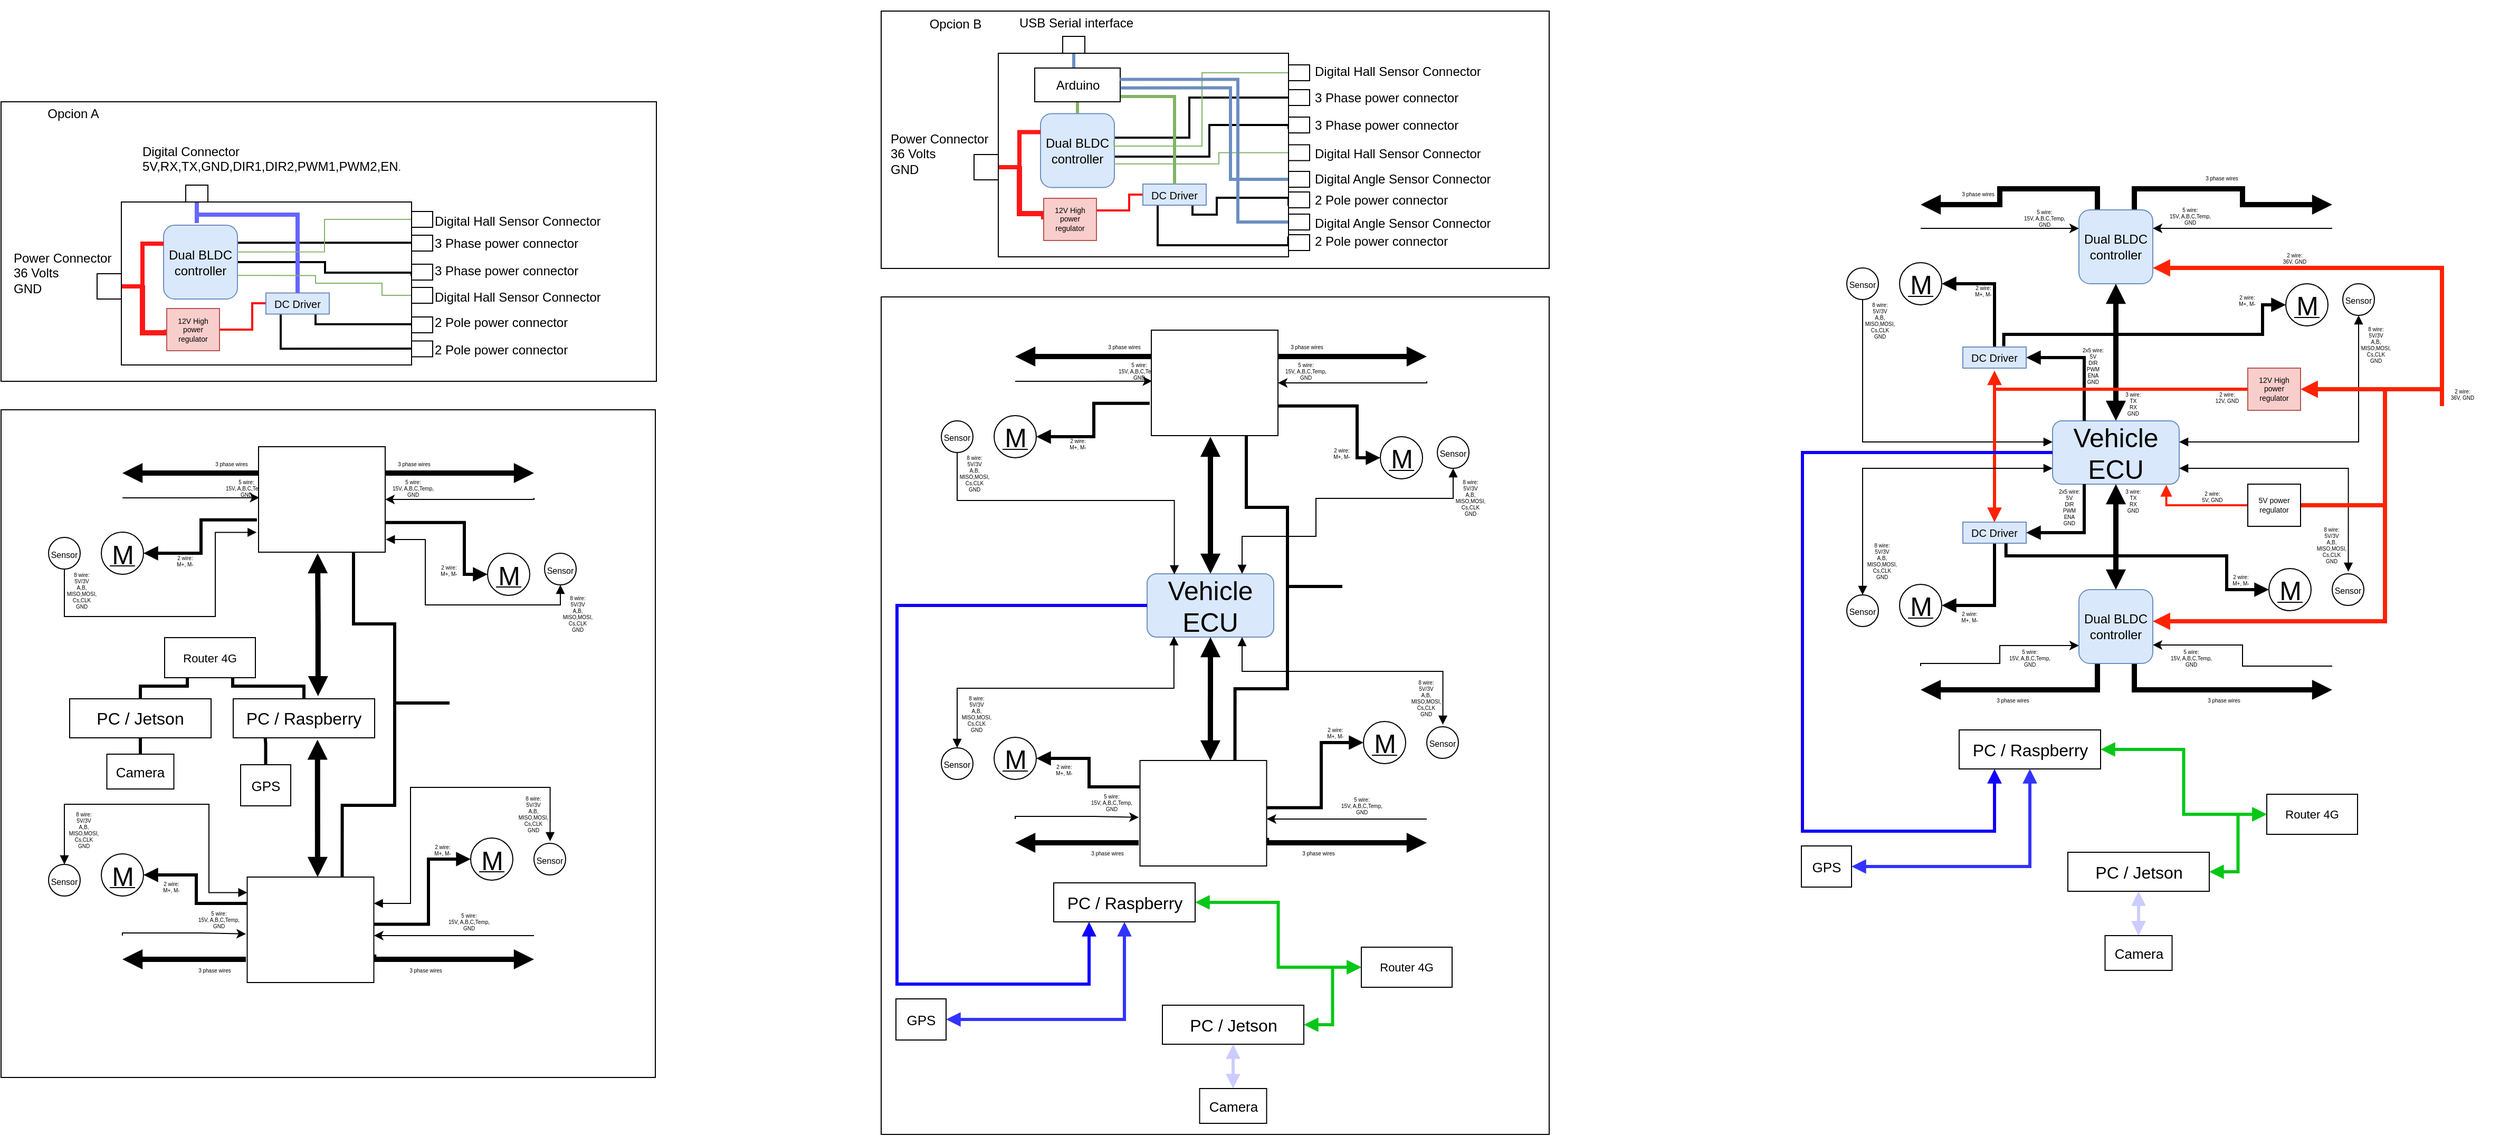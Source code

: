<mxfile version="14.5.6" type="device"><diagram id="tfs5lgrzPbhjW6uSYQGM" name="Page-1"><mxGraphModel dx="1422" dy="791" grid="0" gridSize="7" guides="1" tooltips="1" connect="1" arrows="1" fold="1" page="1" pageScale="1" pageWidth="850" pageHeight="1100" math="0" shadow="0"><root><mxCell id="0"/><mxCell id="1" parent="0"/><mxCell id="bfEqquNIlB0gXahv-1Ug-302" value="" style="rounded=0;whiteSpace=wrap;html=1;" vertex="1" parent="1"><mxGeometry x="99" y="98.5" width="621" height="265" as="geometry"/></mxCell><mxCell id="bfEqquNIlB0gXahv-1Ug-301" value="" style="rounded=0;whiteSpace=wrap;html=1;" vertex="1" parent="1"><mxGeometry x="933" y="12.5" width="633" height="244" as="geometry"/></mxCell><mxCell id="bfEqquNIlB0gXahv-1Ug-300" value="" style="rounded=0;whiteSpace=wrap;html=1;" vertex="1" parent="1"><mxGeometry x="933" y="283.5" width="633" height="794" as="geometry"/></mxCell><mxCell id="bfEqquNIlB0gXahv-1Ug-299" value="" style="rounded=0;whiteSpace=wrap;html=1;" vertex="1" parent="1"><mxGeometry x="99" y="390.5" width="620" height="633" as="geometry"/></mxCell><mxCell id="cUwNWvUXEYR8GuQCSYn6-5" style="edgeStyle=orthogonalEdgeStyle;rounded=0;orthogonalLoop=1;jettySize=auto;html=1;entryX=0.75;entryY=0;entryDx=0;entryDy=0;strokeWidth=5;endArrow=none;endFill=0;startArrow=block;startFill=1;" parent="1" source="cUwNWvUXEYR8GuQCSYn6-1" target="cUwNWvUXEYR8GuQCSYn6-3" edge="1"><mxGeometry relative="1" as="geometry"/></mxCell><mxCell id="cUwNWvUXEYR8GuQCSYn6-6" style="edgeStyle=orthogonalEdgeStyle;rounded=0;orthogonalLoop=1;jettySize=auto;html=1;exitX=0;exitY=0.75;exitDx=0;exitDy=0;entryX=1;entryY=0.25;entryDx=0;entryDy=0;" parent="1" source="cUwNWvUXEYR8GuQCSYn6-1" target="cUwNWvUXEYR8GuQCSYn6-3" edge="1"><mxGeometry relative="1" as="geometry"/></mxCell><mxCell id="cUwNWvUXEYR8GuQCSYn6-1" value="" style="shape=image;html=1;verticalAlign=top;verticalLabelPosition=bottom;labelBackgroundColor=#ffffff;imageAspect=0;aspect=fixed;image=https://cdn4.iconfinder.com/data/icons/green_iconshock/512/wheel.png" parent="1" vertex="1"><mxGeometry x="2308" y="151" width="90" height="90" as="geometry"/></mxCell><mxCell id="cUwNWvUXEYR8GuQCSYn6-4" style="edgeStyle=orthogonalEdgeStyle;rounded=0;orthogonalLoop=1;jettySize=auto;html=1;entryX=0.25;entryY=0;entryDx=0;entryDy=0;strokeWidth=5;startArrow=block;startFill=1;endArrow=none;endFill=0;" parent="1" source="cUwNWvUXEYR8GuQCSYn6-2" target="cUwNWvUXEYR8GuQCSYn6-3" edge="1"><mxGeometry relative="1" as="geometry"/></mxCell><mxCell id="cUwNWvUXEYR8GuQCSYn6-7" style="edgeStyle=orthogonalEdgeStyle;rounded=0;orthogonalLoop=1;jettySize=auto;html=1;exitX=1;exitY=0.75;exitDx=0;exitDy=0;entryX=0;entryY=0.25;entryDx=0;entryDy=0;" parent="1" source="cUwNWvUXEYR8GuQCSYn6-2" target="cUwNWvUXEYR8GuQCSYn6-3" edge="1"><mxGeometry relative="1" as="geometry"/></mxCell><mxCell id="cUwNWvUXEYR8GuQCSYn6-2" value="" style="shape=image;html=1;verticalAlign=top;verticalLabelPosition=bottom;labelBackgroundColor=#ffffff;imageAspect=0;aspect=fixed;image=https://cdn4.iconfinder.com/data/icons/green_iconshock/512/wheel.png;flipV=0;flipH=1;" parent="1" vertex="1"><mxGeometry x="1828" y="151" width="90" height="90" as="geometry"/></mxCell><mxCell id="cUwNWvUXEYR8GuQCSYn6-3" value="Dual BLDC controller" style="whiteSpace=wrap;html=1;aspect=fixed;rounded=1;fillColor=#dae8fc;strokeColor=#6c8ebf;" parent="1" vertex="1"><mxGeometry x="2068" y="201" width="70" height="70" as="geometry"/></mxCell><mxCell id="cUwNWvUXEYR8GuQCSYn6-16" style="edgeStyle=orthogonalEdgeStyle;rounded=0;orthogonalLoop=1;jettySize=auto;html=1;entryX=0.5;entryY=0;entryDx=0;entryDy=0;startArrow=block;startFill=1;endArrow=none;endFill=0;strokeWidth=3;fontSize=7;" parent="1" source="cUwNWvUXEYR8GuQCSYn6-8" target="cUwNWvUXEYR8GuQCSYn6-12" edge="1"><mxGeometry relative="1" as="geometry"/></mxCell><mxCell id="cUwNWvUXEYR8GuQCSYn6-8" value="M" style="dashed=0;outlineConnect=0;align=center;shape=mxgraph.pid.engines.electric_motor_(dc);fontSize=25;rounded=1;spacing=-1;html=1;" parent="1" vertex="1"><mxGeometry x="1898" y="251" width="40" height="40" as="geometry"/></mxCell><mxCell id="cUwNWvUXEYR8GuQCSYn6-10" style="edgeStyle=orthogonalEdgeStyle;rounded=0;orthogonalLoop=1;jettySize=auto;html=1;entryX=0.5;entryY=1;entryDx=0;entryDy=0;startArrow=block;startFill=1;endArrow=block;endFill=1;strokeWidth=5;fontSize=25;" parent="1" source="cUwNWvUXEYR8GuQCSYn6-9" target="cUwNWvUXEYR8GuQCSYn6-3" edge="1"><mxGeometry relative="1" as="geometry"/></mxCell><mxCell id="cUwNWvUXEYR8GuQCSYn6-9" value="Vehicle ECU" style="rounded=1;whiteSpace=wrap;html=1;fontSize=25;fillColor=#dae8fc;strokeColor=#6c8ebf;" parent="1" vertex="1"><mxGeometry x="2043" y="401" width="120" height="60" as="geometry"/></mxCell><mxCell id="cUwNWvUXEYR8GuQCSYn6-17" style="edgeStyle=orthogonalEdgeStyle;rounded=0;orthogonalLoop=1;jettySize=auto;html=1;entryX=0.25;entryY=0;entryDx=0;entryDy=0;startArrow=block;startFill=1;endArrow=none;endFill=0;strokeWidth=3;fontSize=7;" parent="1" source="cUwNWvUXEYR8GuQCSYn6-12" target="cUwNWvUXEYR8GuQCSYn6-9" edge="1"><mxGeometry relative="1" as="geometry"/></mxCell><mxCell id="cUwNWvUXEYR8GuQCSYn6-12" value="DC Driver&lt;br style=&quot;font-size: 10px;&quot;&gt;" style="rounded=0;whiteSpace=wrap;fontSize=10;html=1;fillColor=#dae8fc;strokeColor=#6c8ebf;" parent="1" vertex="1"><mxGeometry x="1958" y="331" width="60" height="20" as="geometry"/></mxCell><mxCell id="cUwNWvUXEYR8GuQCSYn6-50" style="edgeStyle=orthogonalEdgeStyle;rounded=0;orthogonalLoop=1;jettySize=auto;html=1;startArrow=none;startFill=0;endArrow=block;endFill=1;strokeWidth=1;fontSize=7;" parent="1" source="cUwNWvUXEYR8GuQCSYn6-13" edge="1"><mxGeometry relative="1" as="geometry"><mxPoint x="2043" y="421" as="targetPoint"/><Array as="points"><mxPoint x="1863" y="421"/><mxPoint x="2043" y="421"/></Array></mxGeometry></mxCell><mxCell id="cUwNWvUXEYR8GuQCSYn6-13" value="&lt;font style=&quot;font-size: 8px&quot;&gt;Sensor&lt;/font&gt;" style="ellipse;whiteSpace=wrap;html=1;aspect=fixed;rounded=1;fontSize=10;" parent="1" vertex="1"><mxGeometry x="1848" y="256" width="30" height="30" as="geometry"/></mxCell><mxCell id="cUwNWvUXEYR8GuQCSYn6-22" style="edgeStyle=orthogonalEdgeStyle;rounded=0;orthogonalLoop=1;jettySize=auto;html=1;entryX=0.646;entryY=-0.037;entryDx=0;entryDy=0;startArrow=block;startFill=1;endArrow=none;endFill=0;strokeWidth=3;fontSize=7;entryPerimeter=0;exitX=0;exitY=0.5;exitDx=0;exitDy=0;exitPerimeter=0;" parent="1" target="cUwNWvUXEYR8GuQCSYn6-12" edge="1" source="cUwNWvUXEYR8GuQCSYn6-23"><mxGeometry relative="1" as="geometry"><mxPoint x="2248" y="286" as="sourcePoint"/><mxPoint x="2208" y="311" as="targetPoint"/><Array as="points"><mxPoint x="2242" y="291"/><mxPoint x="2242" y="319"/><mxPoint x="1997" y="319"/></Array></mxGeometry></mxCell><mxCell id="cUwNWvUXEYR8GuQCSYn6-23" value="M" style="dashed=0;outlineConnect=0;align=center;shape=mxgraph.pid.engines.electric_motor_(dc);fontSize=25;rounded=1;spacing=-1;html=1;" parent="1" vertex="1"><mxGeometry x="2264" y="271" width="40" height="40" as="geometry"/></mxCell><mxCell id="cUwNWvUXEYR8GuQCSYn6-24" value="&lt;font style=&quot;font-size: 8px&quot;&gt;Sensor&lt;/font&gt;" style="ellipse;whiteSpace=wrap;html=1;aspect=fixed;rounded=1;fontSize=10;" parent="1" vertex="1"><mxGeometry x="2318" y="271" width="30" height="30" as="geometry"/></mxCell><mxCell id="cUwNWvUXEYR8GuQCSYn6-25" style="edgeStyle=orthogonalEdgeStyle;rounded=0;orthogonalLoop=1;jettySize=auto;html=1;startArrow=block;startFill=1;endArrow=block;endFill=1;strokeWidth=1;fontSize=7;exitX=0.5;exitY=1;exitDx=0;exitDy=0;" parent="1" source="cUwNWvUXEYR8GuQCSYn6-24" edge="1"><mxGeometry relative="1" as="geometry"><mxPoint x="1983" y="291" as="sourcePoint"/><mxPoint x="2163" y="421" as="targetPoint"/><Array as="points"><mxPoint x="2333" y="421"/><mxPoint x="2163" y="421"/></Array></mxGeometry></mxCell><mxCell id="cUwNWvUXEYR8GuQCSYn6-26" style="edgeStyle=orthogonalEdgeStyle;rounded=0;orthogonalLoop=1;jettySize=auto;html=1;strokeWidth=5;endArrow=none;endFill=0;startArrow=block;startFill=1;entryX=0.75;entryY=1;entryDx=0;entryDy=0;" parent="1" source="cUwNWvUXEYR8GuQCSYn6-28" target="cUwNWvUXEYR8GuQCSYn6-32" edge="1"><mxGeometry relative="1" as="geometry"/></mxCell><mxCell id="cUwNWvUXEYR8GuQCSYn6-27" style="edgeStyle=orthogonalEdgeStyle;rounded=0;orthogonalLoop=1;jettySize=auto;html=1;exitX=0;exitY=0.25;exitDx=0;exitDy=0;entryX=1;entryY=0.75;entryDx=0;entryDy=0;" parent="1" source="cUwNWvUXEYR8GuQCSYn6-28" target="cUwNWvUXEYR8GuQCSYn6-32" edge="1"><mxGeometry relative="1" as="geometry"/></mxCell><mxCell id="cUwNWvUXEYR8GuQCSYn6-28" value="" style="shape=image;html=1;verticalAlign=top;verticalLabelPosition=bottom;labelBackgroundColor=#ffffff;imageAspect=0;aspect=fixed;image=https://cdn4.iconfinder.com/data/icons/green_iconshock/512/wheel.png;direction=east;" parent="1" vertex="1"><mxGeometry x="2308" y="611" width="90" height="90" as="geometry"/></mxCell><mxCell id="cUwNWvUXEYR8GuQCSYn6-29" style="edgeStyle=orthogonalEdgeStyle;rounded=0;orthogonalLoop=1;jettySize=auto;html=1;strokeWidth=5;startArrow=block;startFill=1;endArrow=none;endFill=0;entryX=0.25;entryY=1;entryDx=0;entryDy=0;" parent="1" source="cUwNWvUXEYR8GuQCSYn6-31" target="cUwNWvUXEYR8GuQCSYn6-32" edge="1"><mxGeometry relative="1" as="geometry"/></mxCell><mxCell id="cUwNWvUXEYR8GuQCSYn6-30" style="edgeStyle=orthogonalEdgeStyle;rounded=0;orthogonalLoop=1;jettySize=auto;html=1;exitX=1;exitY=0.25;exitDx=0;exitDy=0;entryX=0;entryY=0.75;entryDx=0;entryDy=0;" parent="1" source="cUwNWvUXEYR8GuQCSYn6-31" target="cUwNWvUXEYR8GuQCSYn6-32" edge="1"><mxGeometry relative="1" as="geometry"><Array as="points"><mxPoint x="1918" y="631"/><mxPoint x="1993" y="631"/><mxPoint x="1993" y="614"/><mxPoint x="2068" y="614"/></Array></mxGeometry></mxCell><mxCell id="cUwNWvUXEYR8GuQCSYn6-31" value="" style="shape=image;html=1;verticalAlign=top;verticalLabelPosition=bottom;labelBackgroundColor=#ffffff;imageAspect=0;aspect=fixed;image=https://cdn4.iconfinder.com/data/icons/green_iconshock/512/wheel.png;flipV=0;flipH=1;direction=east;" parent="1" vertex="1"><mxGeometry x="1828" y="611" width="90" height="90" as="geometry"/></mxCell><mxCell id="cUwNWvUXEYR8GuQCSYn6-32" value="Dual BLDC controller" style="whiteSpace=wrap;html=1;aspect=fixed;rounded=1;direction=east;fillColor=#dae8fc;strokeColor=#6c8ebf;" parent="1" vertex="1"><mxGeometry x="2068" y="561" width="70" height="70" as="geometry"/></mxCell><mxCell id="cUwNWvUXEYR8GuQCSYn6-33" style="edgeStyle=orthogonalEdgeStyle;rounded=0;orthogonalLoop=1;jettySize=auto;html=1;startArrow=block;startFill=1;endArrow=none;endFill=0;strokeWidth=3;fontSize=7;entryX=0.5;entryY=0;entryDx=0;entryDy=0;" parent="1" source="cUwNWvUXEYR8GuQCSYn6-34" target="cUwNWvUXEYR8GuQCSYn6-38" edge="1"><mxGeometry relative="1" as="geometry"><Array as="points"><mxPoint x="1958" y="576"/><mxPoint x="1958" y="576"/><mxPoint x="1988" y="576"/></Array></mxGeometry></mxCell><mxCell id="cUwNWvUXEYR8GuQCSYn6-34" value="M" style="dashed=0;outlineConnect=0;align=center;shape=mxgraph.pid.engines.electric_motor_(dc);fontSize=25;rounded=1;spacing=-1;html=1;direction=east;" parent="1" vertex="1"><mxGeometry x="1898" y="556" width="40" height="40" as="geometry"/></mxCell><mxCell id="cUwNWvUXEYR8GuQCSYn6-35" style="edgeStyle=orthogonalEdgeStyle;rounded=0;orthogonalLoop=1;jettySize=auto;html=1;startArrow=block;startFill=1;endArrow=block;endFill=1;strokeWidth=5;fontSize=25;entryX=0.5;entryY=0;entryDx=0;entryDy=0;exitX=0.5;exitY=1;exitDx=0;exitDy=0;" parent="1" source="cUwNWvUXEYR8GuQCSYn6-9" target="cUwNWvUXEYR8GuQCSYn6-32" edge="1"><mxGeometry relative="1" as="geometry"><mxPoint x="2103" y="891" as="sourcePoint"/><Array as="points"/></mxGeometry></mxCell><mxCell id="cUwNWvUXEYR8GuQCSYn6-37" style="edgeStyle=orthogonalEdgeStyle;rounded=0;orthogonalLoop=1;jettySize=auto;html=1;startArrow=block;startFill=1;endArrow=none;endFill=0;strokeWidth=3;fontSize=7;entryX=0.25;entryY=1;entryDx=0;entryDy=0;" parent="1" source="cUwNWvUXEYR8GuQCSYn6-38" target="cUwNWvUXEYR8GuQCSYn6-9" edge="1"><mxGeometry relative="1" as="geometry"><mxPoint x="2073" y="861" as="targetPoint"/></mxGeometry></mxCell><mxCell id="cUwNWvUXEYR8GuQCSYn6-66" style="edgeStyle=orthogonalEdgeStyle;rounded=0;orthogonalLoop=1;jettySize=auto;html=1;startArrow=block;startFill=1;endArrow=none;endFill=0;strokeColor=#FF2200;strokeWidth=3;fontSize=7;" parent="1" source="cUwNWvUXEYR8GuQCSYn6-38" edge="1"><mxGeometry relative="1" as="geometry"><mxPoint x="1988" y="371" as="targetPoint"/></mxGeometry></mxCell><mxCell id="cUwNWvUXEYR8GuQCSYn6-38" value="DC Driver&lt;br style=&quot;font-size: 10px;&quot;&gt;" style="rounded=0;whiteSpace=wrap;fontSize=10;html=1;direction=east;fillColor=#dae8fc;strokeColor=#6c8ebf;" parent="1" vertex="1"><mxGeometry x="1958" y="497" width="60" height="20" as="geometry"/></mxCell><mxCell id="cUwNWvUXEYR8GuQCSYn6-39" style="edgeStyle=orthogonalEdgeStyle;rounded=0;orthogonalLoop=1;jettySize=auto;html=1;entryX=0;entryY=0.75;entryDx=0;entryDy=0;startArrow=block;startFill=1;endArrow=block;endFill=1;strokeWidth=1;fontSize=7;exitX=0.5;exitY=0;exitDx=0;exitDy=0;" parent="1" source="cUwNWvUXEYR8GuQCSYn6-40" target="cUwNWvUXEYR8GuQCSYn6-9" edge="1"><mxGeometry relative="1" as="geometry"><mxPoint x="1863" y="561" as="sourcePoint"/><Array as="points"><mxPoint x="1863" y="446"/></Array><mxPoint x="2043" y="560.97" as="targetPoint"/></mxGeometry></mxCell><mxCell id="cUwNWvUXEYR8GuQCSYn6-40" value="&lt;font style=&quot;font-size: 8px&quot;&gt;Sensor&lt;/font&gt;" style="ellipse;whiteSpace=wrap;html=1;aspect=fixed;rounded=1;fontSize=10;direction=east;" parent="1" vertex="1"><mxGeometry x="1848" y="566" width="30" height="30" as="geometry"/></mxCell><mxCell id="cUwNWvUXEYR8GuQCSYn6-43" style="edgeStyle=orthogonalEdgeStyle;rounded=0;orthogonalLoop=1;jettySize=auto;html=1;entryX=0.681;entryY=1.006;entryDx=0;entryDy=0;startArrow=block;startFill=1;endArrow=none;endFill=0;strokeWidth=3;fontSize=7;exitX=0;exitY=0.5;exitDx=0;exitDy=0;exitPerimeter=0;entryPerimeter=0;" parent="1" source="cUwNWvUXEYR8GuQCSYn6-44" target="cUwNWvUXEYR8GuQCSYn6-38" edge="1"><mxGeometry relative="1" as="geometry"><mxPoint x="2318" y="541" as="sourcePoint"/><mxPoint x="2208" y="531" as="targetPoint"/><Array as="points"><mxPoint x="2208" y="561"/><mxPoint x="2208" y="529"/><mxPoint x="1999" y="529"/></Array></mxGeometry></mxCell><mxCell id="cUwNWvUXEYR8GuQCSYn6-44" value="M" style="dashed=0;outlineConnect=0;align=center;shape=mxgraph.pid.engines.electric_motor_(dc);fontSize=25;rounded=1;spacing=-1;html=1;direction=east;" parent="1" vertex="1"><mxGeometry x="2248" y="541" width="40" height="40" as="geometry"/></mxCell><mxCell id="cUwNWvUXEYR8GuQCSYn6-45" value="&lt;font style=&quot;font-size: 8px&quot;&gt;Sensor&lt;/font&gt;" style="ellipse;whiteSpace=wrap;html=1;aspect=fixed;rounded=1;fontSize=10;direction=east;" parent="1" vertex="1"><mxGeometry x="2308" y="546" width="30" height="30" as="geometry"/></mxCell><mxCell id="cUwNWvUXEYR8GuQCSYn6-46" style="edgeStyle=orthogonalEdgeStyle;rounded=0;orthogonalLoop=1;jettySize=auto;html=1;entryX=1;entryY=0.75;entryDx=0;entryDy=0;startArrow=block;startFill=1;endArrow=block;endFill=1;strokeWidth=1;fontSize=7;exitX=0.509;exitY=-0.065;exitDx=0;exitDy=0;exitPerimeter=0;" parent="1" source="cUwNWvUXEYR8GuQCSYn6-45" target="cUwNWvUXEYR8GuQCSYn6-9" edge="1"><mxGeometry relative="1" as="geometry"><mxPoint x="2323" y="561" as="sourcePoint"/><mxPoint x="2163" y="906" as="targetPoint"/><Array as="points"><mxPoint x="2323" y="446"/></Array></mxGeometry></mxCell><mxCell id="cUwNWvUXEYR8GuQCSYn6-59" style="edgeStyle=orthogonalEdgeStyle;rounded=0;orthogonalLoop=1;jettySize=auto;html=1;startArrow=none;startFill=0;endArrow=block;endFill=1;strokeColor=#FF2200;strokeWidth=4;fontSize=7;" parent="1" source="cUwNWvUXEYR8GuQCSYn6-53" edge="1"><mxGeometry relative="1" as="geometry"><Array as="points"><mxPoint x="2412" y="256"/></Array><mxPoint x="2138" y="256" as="targetPoint"/></mxGeometry></mxCell><mxCell id="cUwNWvUXEYR8GuQCSYn6-60" style="edgeStyle=orthogonalEdgeStyle;rounded=0;orthogonalLoop=1;jettySize=auto;html=1;entryX=1;entryY=0.429;entryDx=0;entryDy=0;entryPerimeter=0;startArrow=none;startFill=0;endArrow=block;endFill=1;strokeColor=#FF2200;strokeWidth=4;fontSize=7;" parent="1" source="cUwNWvUXEYR8GuQCSYn6-53" target="cUwNWvUXEYR8GuQCSYn6-32" edge="1"><mxGeometry relative="1" as="geometry"><Array as="points"><mxPoint x="2412" y="371"/><mxPoint x="2358" y="371"/><mxPoint x="2358" y="591"/></Array></mxGeometry></mxCell><mxCell id="cUwNWvUXEYR8GuQCSYn6-61" style="edgeStyle=orthogonalEdgeStyle;rounded=0;orthogonalLoop=1;jettySize=auto;html=1;startArrow=none;startFill=0;endArrow=block;endFill=1;strokeColor=#FF2200;strokeWidth=4;fontSize=7;" parent="1" source="cUwNWvUXEYR8GuQCSYn6-53" target="cUwNWvUXEYR8GuQCSYn6-54" edge="1"><mxGeometry relative="1" as="geometry"><Array as="points"><mxPoint x="2412" y="371"/></Array></mxGeometry></mxCell><mxCell id="cUwNWvUXEYR8GuQCSYn6-53" value="" style="shape=image;html=1;verticalAlign=top;verticalLabelPosition=bottom;labelBackgroundColor=#ffffff;imageAspect=0;aspect=fixed;image=https://cdn2.iconfinder.com/data/icons/ios-7-icons/50/car_battery-128.png;rounded=1;fontSize=7;" parent="1" vertex="1"><mxGeometry x="2378" y="387" width="88" height="88" as="geometry"/></mxCell><mxCell id="cUwNWvUXEYR8GuQCSYn6-58" style="edgeStyle=orthogonalEdgeStyle;rounded=0;orthogonalLoop=1;jettySize=auto;html=1;startArrow=none;startFill=0;endArrow=block;endFill=1;strokeColor=#FF2200;strokeWidth=3;fontSize=7;entryX=0.495;entryY=1.114;entryDx=0;entryDy=0;entryPerimeter=0;" parent="1" source="cUwNWvUXEYR8GuQCSYn6-54" target="cUwNWvUXEYR8GuQCSYn6-12" edge="1"><mxGeometry relative="1" as="geometry"><mxPoint x="1988" y="349" as="targetPoint"/><Array as="points"><mxPoint x="1988" y="371"/><mxPoint x="1988" y="353"/></Array></mxGeometry></mxCell><mxCell id="cUwNWvUXEYR8GuQCSYn6-54" value="&lt;div&gt;12V High power regulator&lt;/div&gt;" style="rounded=0;whiteSpace=wrap;html=1;fontSize=7;fillColor=#f8cecc;strokeColor=#b85450;" parent="1" vertex="1"><mxGeometry x="2228" y="351" width="50" height="40" as="geometry"/></mxCell><mxCell id="cUwNWvUXEYR8GuQCSYn6-63" style="edgeStyle=orthogonalEdgeStyle;rounded=0;orthogonalLoop=1;jettySize=auto;html=1;startArrow=none;startFill=0;endArrow=none;endFill=0;strokeColor=#FF2200;strokeWidth=4;fontSize=7;" parent="1" source="cUwNWvUXEYR8GuQCSYn6-62" edge="1"><mxGeometry relative="1" as="geometry"><mxPoint x="2358" y="481" as="targetPoint"/></mxGeometry></mxCell><mxCell id="cUwNWvUXEYR8GuQCSYn6-64" style="edgeStyle=orthogonalEdgeStyle;rounded=0;orthogonalLoop=1;jettySize=auto;html=1;entryX=0.898;entryY=1.01;entryDx=0;entryDy=0;entryPerimeter=0;startArrow=none;startFill=0;endArrow=block;endFill=1;strokeColor=#FF2200;strokeWidth=2;fontSize=7;" parent="1" source="cUwNWvUXEYR8GuQCSYn6-62" target="cUwNWvUXEYR8GuQCSYn6-9" edge="1"><mxGeometry relative="1" as="geometry"/></mxCell><mxCell id="cUwNWvUXEYR8GuQCSYn6-62" value="&lt;div&gt;5V power regulator&lt;/div&gt;" style="rounded=0;whiteSpace=wrap;html=1;fontSize=7;" parent="1" vertex="1"><mxGeometry x="2228" y="461" width="50" height="40" as="geometry"/></mxCell><mxCell id="cUwNWvUXEYR8GuQCSYn6-73" value="&lt;br&gt;&lt;div&gt;&lt;br&gt;&lt;/div&gt;&lt;div&gt;3 phase wires&lt;/div&gt;" style="text;strokeColor=none;fillColor=none;spacing=5;spacingTop=-20;overflow=hidden;rounded=0;fontSize=5;html=1;whiteSpace=wrap;align=center;" parent="1" vertex="1"><mxGeometry x="1950" y="181" width="45" height="11" as="geometry"/></mxCell><mxCell id="cUwNWvUXEYR8GuQCSYn6-74" value="&lt;br&gt;&lt;div&gt;&lt;br&gt;&lt;/div&gt;&lt;div&gt;3 phase wires&lt;/div&gt;" style="text;strokeColor=none;fillColor=none;spacing=5;spacingTop=-20;overflow=hidden;rounded=0;fontSize=5;html=1;whiteSpace=wrap;align=center;" parent="1" vertex="1"><mxGeometry x="2180.75" y="166" width="45" height="11" as="geometry"/></mxCell><mxCell id="cUwNWvUXEYR8GuQCSYn6-76" value="&lt;div&gt;5 wire:&lt;/div&gt;&lt;div&gt;15V, A,B,C,Temp, GND&lt;br&gt;&lt;/div&gt;" style="text;strokeColor=none;fillColor=none;spacing=5;spacingTop=-20;overflow=hidden;rounded=0;fontSize=5;html=1;whiteSpace=wrap;align=center;" parent="1" vertex="1"><mxGeometry x="2009" y="210" width="53" height="11" as="geometry"/></mxCell><mxCell id="cUwNWvUXEYR8GuQCSYn6-78" value="&lt;div&gt;5 wire:&lt;/div&gt;&lt;div&gt;15V, A,B,C,Temp, GND&lt;br&gt;&lt;/div&gt;" style="text;strokeColor=none;fillColor=none;spacing=5;spacingTop=-20;overflow=hidden;rounded=0;fontSize=5;html=1;whiteSpace=wrap;align=center;" parent="1" vertex="1"><mxGeometry x="2147" y="208" width="53" height="11" as="geometry"/></mxCell><mxCell id="cUwNWvUXEYR8GuQCSYn6-79" value="&lt;div&gt;2 wire:&lt;/div&gt;&lt;div&gt;36V, GND&lt;br&gt;&lt;/div&gt;" style="text;strokeColor=none;fillColor=none;spacing=5;spacingTop=-20;overflow=hidden;rounded=0;fontSize=5;html=1;whiteSpace=wrap;align=center;" parent="1" vertex="1"><mxGeometry x="2246" y="250.5" width="53" height="11" as="geometry"/></mxCell><mxCell id="cUwNWvUXEYR8GuQCSYn6-81" value="&lt;div&gt;2x5 wire:&lt;/div&gt;&lt;div&gt;5V&lt;/div&gt;&lt;div&gt; DIR&lt;/div&gt;&lt;div&gt;PWM&lt;/div&gt;&lt;div&gt;ENA&lt;/div&gt;&lt;div&gt; GND&lt;br&gt;&lt;/div&gt;" style="text;strokeColor=none;fillColor=none;spacing=5;spacingTop=-20;overflow=hidden;rounded=0;fontSize=5;html=1;whiteSpace=wrap;align=center;" parent="1" vertex="1"><mxGeometry x="2048" y="341" width="67" height="30.5" as="geometry"/></mxCell><mxCell id="cUwNWvUXEYR8GuQCSYn6-83" value="2x5 wire:&lt;div&gt;5V&lt;/div&gt;&lt;div&gt; DIR&lt;/div&gt;&lt;div&gt;PWM&lt;/div&gt;&lt;div&gt;ENA&lt;/div&gt;&lt;div&gt; GND&lt;br&gt;&lt;/div&gt;" style="text;strokeColor=none;fillColor=none;spacing=5;spacingTop=-20;overflow=hidden;rounded=0;fontSize=5;html=1;whiteSpace=wrap;align=center;" parent="1" vertex="1"><mxGeometry x="2024.75" y="475" width="68" height="30.5" as="geometry"/></mxCell><mxCell id="cUwNWvUXEYR8GuQCSYn6-85" value="&lt;div&gt;3 wire:&lt;/div&gt;&lt;div&gt;TX&lt;/div&gt;&lt;div&gt;RX&lt;/div&gt;&lt;div&gt;GND&lt;br&gt;&lt;/div&gt;" style="text;strokeColor=none;fillColor=none;spacing=5;spacingTop=-20;overflow=hidden;rounded=0;fontSize=5;html=1;whiteSpace=wrap;align=center;" parent="1" vertex="1"><mxGeometry x="2086" y="383" width="67" height="30.5" as="geometry"/></mxCell><mxCell id="cUwNWvUXEYR8GuQCSYn6-86" value="&lt;div&gt;3 wire:&lt;/div&gt;&lt;div&gt;TX&lt;/div&gt;&lt;div&gt;RX&lt;/div&gt;&lt;div&gt;GND&lt;br&gt;&lt;/div&gt;" style="text;strokeColor=none;fillColor=none;spacing=5;spacingTop=-20;overflow=hidden;rounded=0;fontSize=5;html=1;whiteSpace=wrap;align=center;" parent="1" vertex="1"><mxGeometry x="2086" y="475" width="67" height="30.5" as="geometry"/></mxCell><mxCell id="cUwNWvUXEYR8GuQCSYn6-87" value="&lt;br&gt;&lt;div&gt;&lt;br&gt;&lt;/div&gt;&lt;div&gt;3 phase wires&lt;/div&gt;" style="text;strokeColor=none;fillColor=none;spacing=5;spacingTop=-20;overflow=hidden;rounded=0;fontSize=5;html=1;whiteSpace=wrap;align=center;" parent="1" vertex="1"><mxGeometry x="2183" y="661" width="45" height="11" as="geometry"/></mxCell><mxCell id="cUwNWvUXEYR8GuQCSYn6-88" value="&lt;br&gt;&lt;div&gt;&lt;br&gt;&lt;/div&gt;&lt;div&gt;3 phase wires&lt;/div&gt;" style="text;strokeColor=none;fillColor=none;spacing=5;spacingTop=-20;overflow=hidden;rounded=0;fontSize=5;html=1;whiteSpace=wrap;align=center;" parent="1" vertex="1"><mxGeometry x="1983" y="661" width="45" height="11" as="geometry"/></mxCell><mxCell id="cUwNWvUXEYR8GuQCSYn6-89" value="&lt;div&gt;5 wire:&lt;/div&gt;&lt;div&gt;15V, A,B,C,Temp, GND&lt;br&gt;&lt;/div&gt;" style="text;strokeColor=none;fillColor=none;spacing=5;spacingTop=-20;overflow=hidden;rounded=0;fontSize=5;html=1;whiteSpace=wrap;align=center;" parent="1" vertex="1"><mxGeometry x="1995" y="627" width="53" height="11" as="geometry"/></mxCell><mxCell id="cUwNWvUXEYR8GuQCSYn6-92" value="&lt;div&gt;5 wire:&lt;/div&gt;&lt;div&gt;15V, A,B,C,Temp, GND&lt;br&gt;&lt;/div&gt;" style="text;strokeColor=none;fillColor=none;spacing=5;spacingTop=-20;overflow=hidden;rounded=0;fontSize=5;html=1;whiteSpace=wrap;align=center;" parent="1" vertex="1"><mxGeometry x="2148" y="627" width="53" height="11" as="geometry"/></mxCell><mxCell id="cUwNWvUXEYR8GuQCSYn6-93" value="&lt;div&gt;2 wire:&lt;/div&gt;&lt;div&gt;M+, M-&lt;br&gt;&lt;/div&gt;" style="text;strokeColor=none;fillColor=none;spacing=5;spacingTop=-20;overflow=hidden;rounded=0;fontSize=5;html=1;whiteSpace=wrap;align=center;" parent="1" vertex="1"><mxGeometry x="1931" y="591" width="67" height="30.5" as="geometry"/></mxCell><mxCell id="cUwNWvUXEYR8GuQCSYn6-94" value="&lt;div&gt;2 wire:&lt;/div&gt;&lt;div&gt;M+, M-&lt;br&gt;&lt;/div&gt;" style="text;strokeColor=none;fillColor=none;spacing=5;spacingTop=-20;overflow=hidden;rounded=0;fontSize=5;html=1;whiteSpace=wrap;align=center;" parent="1" vertex="1"><mxGeometry x="2193.5" y="556" width="54.5" height="16" as="geometry"/></mxCell><mxCell id="cUwNWvUXEYR8GuQCSYn6-96" value="&lt;div&gt;2 wire:&lt;/div&gt;&lt;div&gt;M+, M-&lt;br&gt;&lt;/div&gt;" style="text;strokeColor=none;fillColor=none;spacing=5;spacingTop=-20;overflow=hidden;rounded=0;fontSize=5;html=1;whiteSpace=wrap;align=center;" parent="1" vertex="1"><mxGeometry x="1950" y="282" width="54.5" height="16" as="geometry"/></mxCell><mxCell id="cUwNWvUXEYR8GuQCSYn6-98" value="&lt;div&gt;2 wire:&lt;/div&gt;&lt;div&gt;M+, M-&lt;br&gt;&lt;/div&gt;" style="text;strokeColor=none;fillColor=none;spacing=5;spacingTop=-20;overflow=hidden;rounded=0;fontSize=5;html=1;whiteSpace=wrap;align=center;" parent="1" vertex="1"><mxGeometry x="2200" y="291" width="54.5" height="16" as="geometry"/></mxCell><mxCell id="cUwNWvUXEYR8GuQCSYn6-99" value="&lt;div&gt;2 wire:&lt;/div&gt;&lt;div&gt;12V, GND&lt;/div&gt;" style="text;strokeColor=none;fillColor=none;spacing=5;spacingTop=-20;overflow=hidden;rounded=0;fontSize=5;html=1;whiteSpace=wrap;align=center;" parent="1" vertex="1"><mxGeometry x="2180.75" y="383" width="54.5" height="16" as="geometry"/></mxCell><mxCell id="cUwNWvUXEYR8GuQCSYn6-101" value="&lt;div&gt;2 wire:&lt;/div&gt;&lt;div&gt;36V, GND&lt;/div&gt;" style="text;strokeColor=none;fillColor=none;spacing=5;spacingTop=-20;overflow=hidden;rounded=0;fontSize=5;html=1;whiteSpace=wrap;align=center;" parent="1" vertex="1"><mxGeometry x="2404" y="380" width="54.5" height="16" as="geometry"/></mxCell><mxCell id="cUwNWvUXEYR8GuQCSYn6-102" value="&lt;div&gt;2 wire:&lt;/div&gt;&lt;div&gt;5V, GND&lt;/div&gt;" style="text;strokeColor=none;fillColor=none;spacing=5;spacingTop=-20;overflow=hidden;rounded=0;fontSize=5;html=1;whiteSpace=wrap;align=center;" parent="1" vertex="1"><mxGeometry x="2167" y="477" width="54.5" height="16" as="geometry"/></mxCell><mxCell id="cUwNWvUXEYR8GuQCSYn6-104" value="&lt;div&gt;8 wire:&lt;/div&gt;&lt;div&gt;5V/3V&lt;/div&gt;&lt;div&gt;A,B,&lt;br&gt;&lt;/div&gt;&lt;div&gt;MISO,MOSI,&lt;br&gt;&lt;/div&gt;&lt;div&gt;Cs,CLK&lt;br&gt;&lt;/div&gt;&lt;div&gt; GND&lt;br&gt;&lt;/div&gt;" style="text;strokeColor=none;fillColor=none;spacing=5;spacingTop=-20;overflow=hidden;rounded=0;fontSize=5;html=1;whiteSpace=wrap;align=center;" parent="1" vertex="1"><mxGeometry x="2316" y="320.5" width="67" height="30.5" as="geometry"/></mxCell><mxCell id="cUwNWvUXEYR8GuQCSYn6-105" value="&lt;div&gt;8 wire:&lt;/div&gt;&lt;div&gt;5V/3V&lt;/div&gt;&lt;div&gt;A,B,&lt;br&gt;&lt;/div&gt;&lt;div&gt;MISO,MOSI,&lt;br&gt;&lt;/div&gt;&lt;div&gt;Cs,CLK&lt;br&gt;&lt;/div&gt;&lt;div&gt; GND&lt;br&gt;&lt;/div&gt;" style="text;strokeColor=none;fillColor=none;spacing=5;spacingTop=-20;overflow=hidden;rounded=0;fontSize=5;html=1;whiteSpace=wrap;align=center;" parent="1" vertex="1"><mxGeometry x="2274" y="510.5" width="67" height="30.5" as="geometry"/></mxCell><mxCell id="cUwNWvUXEYR8GuQCSYn6-106" value="&lt;div&gt;8 wire:&lt;/div&gt;&lt;div&gt;5V/3V&lt;/div&gt;&lt;div&gt;A,B,&lt;br&gt;&lt;/div&gt;&lt;div&gt;MISO,MOSI,&lt;br&gt;&lt;/div&gt;&lt;div&gt;Cs,CLK&lt;br&gt;&lt;/div&gt;&lt;div&gt; GND&lt;br&gt;&lt;/div&gt;" style="text;strokeColor=none;fillColor=none;spacing=5;spacingTop=-20;overflow=hidden;rounded=0;fontSize=5;html=1;whiteSpace=wrap;align=center;" parent="1" vertex="1"><mxGeometry x="1848" y="525.75" width="67" height="30.5" as="geometry"/></mxCell><mxCell id="cUwNWvUXEYR8GuQCSYn6-107" value="&lt;div&gt;8 wire:&lt;/div&gt;&lt;div&gt;5V/3V&lt;/div&gt;&lt;div&gt;A,B,&lt;br&gt;&lt;/div&gt;&lt;div&gt;MISO,MOSI,&lt;br&gt;&lt;/div&gt;&lt;div&gt;Cs,CLK&lt;br&gt;&lt;/div&gt;&lt;div&gt; GND&lt;br&gt;&lt;/div&gt;" style="text;strokeColor=none;fillColor=none;spacing=5;spacingTop=-20;overflow=hidden;rounded=0;fontSize=5;html=1;whiteSpace=wrap;align=center;" parent="1" vertex="1"><mxGeometry x="1846" y="298" width="67" height="30.5" as="geometry"/></mxCell><mxCell id="cUwNWvUXEYR8GuQCSYn6-109" style="edgeStyle=orthogonalEdgeStyle;rounded=0;orthogonalLoop=1;jettySize=auto;html=1;entryX=0;entryY=0.5;entryDx=0;entryDy=0;startArrow=block;startFill=1;endArrow=none;endFill=0;strokeWidth=3;fontSize=5;strokeColor=#1100FF;exitX=0.25;exitY=1;exitDx=0;exitDy=0;" parent="1" source="cUwNWvUXEYR8GuQCSYn6-108" target="cUwNWvUXEYR8GuQCSYn6-9" edge="1"><mxGeometry relative="1" as="geometry"><Array as="points"><mxPoint x="1988" y="790"/><mxPoint x="1806" y="790"/><mxPoint x="1806" y="431"/></Array></mxGeometry></mxCell><mxCell id="cUwNWvUXEYR8GuQCSYn6-111" style="edgeStyle=orthogonalEdgeStyle;rounded=0;orthogonalLoop=1;jettySize=auto;html=1;entryX=0;entryY=0.5;entryDx=0;entryDy=0;startArrow=block;startFill=1;endArrow=block;endFill=1;strokeWidth=3;fontSize=5;strokeColor=#04C717;" parent="1" source="cUwNWvUXEYR8GuQCSYn6-108" target="cUwNWvUXEYR8GuQCSYn6-110" edge="1"><mxGeometry relative="1" as="geometry"/></mxCell><mxCell id="cUwNWvUXEYR8GuQCSYn6-108" value="&lt;font style=&quot;font-size: 16px&quot;&gt;PC / Raspberry&lt;br&gt;&lt;/font&gt;" style="rounded=0;whiteSpace=wrap;html=1;fontSize=5;align=center;" parent="1" vertex="1"><mxGeometry x="1954.5" y="694" width="134" height="37" as="geometry"/></mxCell><mxCell id="cUwNWvUXEYR8GuQCSYn6-110" value="&lt;font style=&quot;font-size: 11px&quot;&gt;Router 4G&lt;/font&gt;" style="rounded=0;whiteSpace=wrap;html=1;fontSize=5;align=center;" parent="1" vertex="1"><mxGeometry x="2246" y="755" width="86" height="38" as="geometry"/></mxCell><mxCell id="cUwNWvUXEYR8GuQCSYn6-113" style="edgeStyle=orthogonalEdgeStyle;rounded=0;orthogonalLoop=1;jettySize=auto;html=1;entryX=0;entryY=0.5;entryDx=0;entryDy=0;startArrow=block;startFill=1;endArrow=block;endFill=1;strokeColor=#04C717;strokeWidth=3;fontSize=5;" parent="1" source="cUwNWvUXEYR8GuQCSYn6-112" target="cUwNWvUXEYR8GuQCSYn6-110" edge="1"><mxGeometry relative="1" as="geometry"/></mxCell><mxCell id="cUwNWvUXEYR8GuQCSYn6-122" style="edgeStyle=orthogonalEdgeStyle;rounded=0;orthogonalLoop=1;jettySize=auto;html=1;entryX=0.5;entryY=0;entryDx=0;entryDy=0;startArrow=block;startFill=1;endArrow=block;endFill=1;strokeWidth=3;fontSize=13;fontColor=#000000;strokeColor=#CCCCFF;" parent="1" source="cUwNWvUXEYR8GuQCSYn6-112" target="cUwNWvUXEYR8GuQCSYn6-121" edge="1"><mxGeometry relative="1" as="geometry"/></mxCell><mxCell id="cUwNWvUXEYR8GuQCSYn6-112" value="&lt;font style=&quot;font-size: 16px&quot;&gt;PC / Jetson &lt;br&gt;&lt;/font&gt;" style="rounded=0;whiteSpace=wrap;html=1;fontSize=5;align=center;" parent="1" vertex="1"><mxGeometry x="2057.5" y="810" width="134" height="37" as="geometry"/></mxCell><mxCell id="cUwNWvUXEYR8GuQCSYn6-120" style="edgeStyle=orthogonalEdgeStyle;rounded=0;orthogonalLoop=1;jettySize=auto;html=1;startArrow=block;startFill=1;endArrow=block;endFill=1;strokeWidth=3;fontSize=13;strokeColor=#3333FF;" parent="1" source="cUwNWvUXEYR8GuQCSYn6-119" target="cUwNWvUXEYR8GuQCSYn6-108" edge="1"><mxGeometry relative="1" as="geometry"/></mxCell><mxCell id="cUwNWvUXEYR8GuQCSYn6-119" value="GPS" style="rounded=0;whiteSpace=wrap;html=1;fontSize=13;align=center;" parent="1" vertex="1"><mxGeometry x="1805" y="804" width="47.5" height="39" as="geometry"/></mxCell><mxCell id="cUwNWvUXEYR8GuQCSYn6-121" value="Camera" style="rounded=0;whiteSpace=wrap;html=1;fontSize=13;fontColor=#000000;align=center;" parent="1" vertex="1"><mxGeometry x="2092.75" y="889" width="63.5" height="33" as="geometry"/></mxCell><mxCell id="bfEqquNIlB0gXahv-1Ug-8" value="" style="rounded=0;whiteSpace=wrap;html=1;" vertex="1" parent="1"><mxGeometry x="213" y="193.5" width="275" height="154.5" as="geometry"/></mxCell><mxCell id="bfEqquNIlB0gXahv-1Ug-21" style="edgeStyle=orthogonalEdgeStyle;rounded=0;orthogonalLoop=1;jettySize=auto;html=1;entryX=1;entryY=0.25;entryDx=0;entryDy=0;endArrow=none;endFill=0;strokeWidth=2;" edge="1" parent="1" source="bfEqquNIlB0gXahv-1Ug-9" target="bfEqquNIlB0gXahv-1Ug-8"><mxGeometry relative="1" as="geometry"><Array as="points"><mxPoint x="462" y="232.5"/></Array></mxGeometry></mxCell><mxCell id="bfEqquNIlB0gXahv-1Ug-23" style="edgeStyle=orthogonalEdgeStyle;rounded=0;orthogonalLoop=1;jettySize=auto;html=1;endArrow=none;endFill=0;strokeWidth=2;entryX=0;entryY=0.75;entryDx=0;entryDy=0;" edge="1" parent="1" source="bfEqquNIlB0gXahv-1Ug-9" target="bfEqquNIlB0gXahv-1Ug-34"><mxGeometry relative="1" as="geometry"><mxPoint x="489" y="264.5" as="targetPoint"/><Array as="points"><mxPoint x="406" y="250.5"/><mxPoint x="406" y="260.5"/><mxPoint x="488" y="260.5"/></Array></mxGeometry></mxCell><mxCell id="bfEqquNIlB0gXahv-1Ug-9" value="Dual BLDC controller" style="whiteSpace=wrap;html=1;aspect=fixed;rounded=1;fillColor=#dae8fc;strokeColor=#6c8ebf;" vertex="1" parent="1"><mxGeometry x="253" y="215.5" width="70" height="70" as="geometry"/></mxCell><mxCell id="bfEqquNIlB0gXahv-1Ug-15" style="edgeStyle=orthogonalEdgeStyle;rounded=0;orthogonalLoop=1;jettySize=auto;html=1;strokeColor=#FF1717;endArrow=none;endFill=0;strokeWidth=5;exitX=0;exitY=0.5;exitDx=0;exitDy=0;" edge="1" parent="1" source="bfEqquNIlB0gXahv-1Ug-11"><mxGeometry relative="1" as="geometry"><mxPoint x="233" y="272.5" as="targetPoint"/><mxPoint x="374" y="237.5" as="sourcePoint"/><Array as="points"><mxPoint x="233" y="317.5"/></Array></mxGeometry></mxCell><mxCell id="bfEqquNIlB0gXahv-1Ug-20" style="edgeStyle=orthogonalEdgeStyle;rounded=0;orthogonalLoop=1;jettySize=auto;html=1;entryX=0;entryY=0.5;entryDx=0;entryDy=0;endArrow=none;endFill=0;strokeWidth=2;strokeColor=#FF0808;" edge="1" parent="1" source="bfEqquNIlB0gXahv-1Ug-11" target="bfEqquNIlB0gXahv-1Ug-16"><mxGeometry relative="1" as="geometry"><Array as="points"><mxPoint x="337" y="314.5"/><mxPoint x="337" y="289.5"/><mxPoint x="350" y="289.5"/></Array></mxGeometry></mxCell><mxCell id="bfEqquNIlB0gXahv-1Ug-11" value="&lt;div&gt;12V High power regulator&lt;/div&gt;" style="rounded=0;whiteSpace=wrap;html=1;fontSize=7;fillColor=#f8cecc;strokeColor=#b85450;" vertex="1" parent="1"><mxGeometry x="256" y="294.5" width="50" height="40" as="geometry"/></mxCell><mxCell id="bfEqquNIlB0gXahv-1Ug-14" style="edgeStyle=orthogonalEdgeStyle;rounded=0;orthogonalLoop=1;jettySize=auto;html=1;entryX=0;entryY=0.25;entryDx=0;entryDy=0;strokeColor=#FF1717;endArrow=none;endFill=0;strokeWidth=4;" edge="1" parent="1" source="bfEqquNIlB0gXahv-1Ug-13" target="bfEqquNIlB0gXahv-1Ug-9"><mxGeometry relative="1" as="geometry"/></mxCell><mxCell id="bfEqquNIlB0gXahv-1Ug-13" value="" style="rounded=0;whiteSpace=wrap;html=1;" vertex="1" parent="1"><mxGeometry x="190" y="261.5" width="23" height="24" as="geometry"/></mxCell><mxCell id="bfEqquNIlB0gXahv-1Ug-24" style="edgeStyle=orthogonalEdgeStyle;rounded=0;orthogonalLoop=1;jettySize=auto;html=1;entryX=1;entryY=0.75;entryDx=0;entryDy=0;endArrow=none;endFill=0;strokeColor=#000000;strokeWidth=2;" edge="1" parent="1" source="bfEqquNIlB0gXahv-1Ug-16" target="bfEqquNIlB0gXahv-1Ug-8"><mxGeometry relative="1" as="geometry"><Array as="points"><mxPoint x="397" y="309.5"/></Array></mxGeometry></mxCell><mxCell id="bfEqquNIlB0gXahv-1Ug-25" style="edgeStyle=orthogonalEdgeStyle;rounded=0;orthogonalLoop=1;jettySize=auto;html=1;entryX=0.999;entryY=0.9;entryDx=0;entryDy=0;entryPerimeter=0;endArrow=none;endFill=0;strokeColor=#000000;strokeWidth=2;" edge="1" parent="1" source="bfEqquNIlB0gXahv-1Ug-16" target="bfEqquNIlB0gXahv-1Ug-8"><mxGeometry relative="1" as="geometry"><Array as="points"><mxPoint x="364" y="332.5"/></Array></mxGeometry></mxCell><mxCell id="bfEqquNIlB0gXahv-1Ug-16" value="DC Driver&lt;br style=&quot;font-size: 10px;&quot;&gt;" style="rounded=0;whiteSpace=wrap;fontSize=10;html=1;fillColor=#dae8fc;strokeColor=#6c8ebf;" vertex="1" parent="1"><mxGeometry x="350" y="279.75" width="60" height="20" as="geometry"/></mxCell><mxCell id="bfEqquNIlB0gXahv-1Ug-18" style="edgeStyle=orthogonalEdgeStyle;rounded=0;orthogonalLoop=1;jettySize=auto;html=1;entryX=0.448;entryY=-0.024;entryDx=0;entryDy=0;entryPerimeter=0;endArrow=none;endFill=0;strokeWidth=4;strokeColor=#6666FF;" edge="1" parent="1" source="bfEqquNIlB0gXahv-1Ug-17" target="bfEqquNIlB0gXahv-1Ug-9"><mxGeometry relative="1" as="geometry"/></mxCell><mxCell id="bfEqquNIlB0gXahv-1Ug-19" style="edgeStyle=orthogonalEdgeStyle;rounded=0;orthogonalLoop=1;jettySize=auto;html=1;entryX=0.5;entryY=0;entryDx=0;entryDy=0;endArrow=none;endFill=0;strokeColor=#6666FF;strokeWidth=4;" edge="1" parent="1" source="bfEqquNIlB0gXahv-1Ug-17" target="bfEqquNIlB0gXahv-1Ug-16"><mxGeometry relative="1" as="geometry"><Array as="points"><mxPoint x="285" y="205.5"/><mxPoint x="380" y="205.5"/></Array></mxGeometry></mxCell><mxCell id="bfEqquNIlB0gXahv-1Ug-17" value="" style="rounded=0;whiteSpace=wrap;html=1;" vertex="1" parent="1"><mxGeometry x="274" y="177.5" width="21" height="16" as="geometry"/></mxCell><mxCell id="bfEqquNIlB0gXahv-1Ug-27" value="&lt;p&gt;Digital Connector&amp;nbsp; 5V,RX,TX,GND,DIR1,DIR2,PWM1,PWM2,EN. &lt;br&gt;&lt;/p&gt;&lt;p&gt;&lt;/p&gt;" style="text;html=1;strokeColor=none;fillColor=none;spacing=5;spacingTop=-20;whiteSpace=wrap;overflow=hidden;rounded=0;" vertex="1" parent="1"><mxGeometry x="228" y="136.5" width="252" height="35" as="geometry"/></mxCell><mxCell id="bfEqquNIlB0gXahv-1Ug-28" value="&lt;p&gt;Power Connector &amp;nbsp; &amp;nbsp;&amp;nbsp;&amp;nbsp; 36 Volts&amp;nbsp;&amp;nbsp;&amp;nbsp;&amp;nbsp;&amp;nbsp;&amp;nbsp;&amp;nbsp;&amp;nbsp;&amp;nbsp;&amp;nbsp;&amp;nbsp;&amp;nbsp;&amp;nbsp;&amp;nbsp;&amp;nbsp;&amp;nbsp;&amp;nbsp;&amp;nbsp;&amp;nbsp;&amp;nbsp;&amp;nbsp;&amp;nbsp; GND&lt;br&gt;&lt;/p&gt;&lt;p&gt;&lt;/p&gt;" style="text;html=1;strokeColor=none;fillColor=none;spacing=5;spacingTop=-20;whiteSpace=wrap;overflow=hidden;rounded=0;" vertex="1" parent="1"><mxGeometry x="106" y="238" width="127" height="46.5" as="geometry"/></mxCell><mxCell id="bfEqquNIlB0gXahv-1Ug-29" value="" style="rounded=0;whiteSpace=wrap;html=1;" vertex="1" parent="1"><mxGeometry x="488" y="225" width="20" height="15" as="geometry"/></mxCell><mxCell id="bfEqquNIlB0gXahv-1Ug-35" style="edgeStyle=orthogonalEdgeStyle;rounded=0;orthogonalLoop=1;jettySize=auto;html=1;entryX=0.995;entryY=0.681;entryDx=0;entryDy=0;entryPerimeter=0;endArrow=none;endFill=0;strokeColor=#82b366;strokeWidth=1;fillColor=#d5e8d4;" edge="1" parent="1" source="bfEqquNIlB0gXahv-1Ug-30" target="bfEqquNIlB0gXahv-1Ug-9"><mxGeometry relative="1" as="geometry"><Array as="points"><mxPoint x="460" y="282.5"/><mxPoint x="460" y="270.5"/><mxPoint x="397" y="270.5"/><mxPoint x="397" y="263.5"/></Array></mxGeometry></mxCell><mxCell id="bfEqquNIlB0gXahv-1Ug-30" value="" style="rounded=0;whiteSpace=wrap;html=1;" vertex="1" parent="1"><mxGeometry x="488" y="274.5" width="20" height="15" as="geometry"/></mxCell><mxCell id="bfEqquNIlB0gXahv-1Ug-31" value="" style="rounded=0;whiteSpace=wrap;html=1;" vertex="1" parent="1"><mxGeometry x="488" y="302.5" width="20" height="15" as="geometry"/></mxCell><mxCell id="bfEqquNIlB0gXahv-1Ug-32" value="" style="rounded=0;whiteSpace=wrap;html=1;" vertex="1" parent="1"><mxGeometry x="488" y="325.25" width="20" height="15" as="geometry"/></mxCell><mxCell id="bfEqquNIlB0gXahv-1Ug-36" style="edgeStyle=orthogonalEdgeStyle;rounded=0;orthogonalLoop=1;jettySize=auto;html=1;entryX=0.995;entryY=0.362;entryDx=0;entryDy=0;entryPerimeter=0;endArrow=none;endFill=0;strokeColor=#82b366;strokeWidth=1;fillColor=#d5e8d4;" edge="1" parent="1" source="bfEqquNIlB0gXahv-1Ug-33" target="bfEqquNIlB0gXahv-1Ug-9"><mxGeometry relative="1" as="geometry"/></mxCell><mxCell id="bfEqquNIlB0gXahv-1Ug-33" value="" style="rounded=0;whiteSpace=wrap;html=1;" vertex="1" parent="1"><mxGeometry x="488" y="202.5" width="20" height="15" as="geometry"/></mxCell><mxCell id="bfEqquNIlB0gXahv-1Ug-34" value="" style="rounded=0;whiteSpace=wrap;html=1;" vertex="1" parent="1"><mxGeometry x="488" y="252.5" width="20" height="15" as="geometry"/></mxCell><mxCell id="bfEqquNIlB0gXahv-1Ug-37" value="&lt;p&gt;Digital Hall Sensor Connector&lt;br&gt;&lt;/p&gt;" style="text;html=1;strokeColor=none;fillColor=none;spacing=5;spacingTop=-20;whiteSpace=wrap;overflow=hidden;rounded=0;" vertex="1" parent="1"><mxGeometry x="505" y="202.5" width="252" height="20.5" as="geometry"/></mxCell><mxCell id="bfEqquNIlB0gXahv-1Ug-38" value="&lt;p&gt;Digital Hall Sensor Connector&lt;br&gt;&lt;/p&gt;" style="text;html=1;strokeColor=none;fillColor=none;spacing=5;spacingTop=-20;whiteSpace=wrap;overflow=hidden;rounded=0;" vertex="1" parent="1"><mxGeometry x="505" y="274.5" width="252" height="20.5" as="geometry"/></mxCell><mxCell id="bfEqquNIlB0gXahv-1Ug-39" value="&lt;div&gt;&lt;br&gt;&lt;/div&gt;&lt;div&gt;3 Phase power connector&lt;br&gt;&lt;/div&gt;" style="text;html=1;strokeColor=none;fillColor=none;spacing=5;spacingTop=-20;whiteSpace=wrap;overflow=hidden;rounded=0;" vertex="1" parent="1"><mxGeometry x="505" y="222.25" width="252" height="20.5" as="geometry"/></mxCell><mxCell id="bfEqquNIlB0gXahv-1Ug-41" value="&lt;div&gt;&lt;br&gt;&lt;/div&gt;&lt;div&gt;3 Phase power connector&lt;br&gt;&lt;/div&gt;" style="text;html=1;strokeColor=none;fillColor=none;spacing=5;spacingTop=-20;whiteSpace=wrap;overflow=hidden;rounded=0;" vertex="1" parent="1"><mxGeometry x="505" y="247.5" width="252" height="20.5" as="geometry"/></mxCell><mxCell id="bfEqquNIlB0gXahv-1Ug-42" value="&lt;div&gt;&lt;br&gt;&lt;/div&gt;&lt;div&gt;2 Pole power connector&lt;br&gt;&lt;/div&gt;" style="text;html=1;strokeColor=none;fillColor=none;spacing=5;spacingTop=-20;whiteSpace=wrap;overflow=hidden;rounded=0;" vertex="1" parent="1"><mxGeometry x="505" y="297" width="252" height="20.5" as="geometry"/></mxCell><mxCell id="bfEqquNIlB0gXahv-1Ug-43" value="&lt;div&gt;&lt;br&gt;&lt;/div&gt;&lt;div&gt;2 Pole power connector&lt;br&gt;&lt;/div&gt;" style="text;html=1;strokeColor=none;fillColor=none;spacing=5;spacingTop=-20;whiteSpace=wrap;overflow=hidden;rounded=0;" vertex="1" parent="1"><mxGeometry x="505" y="322.5" width="252" height="20.5" as="geometry"/></mxCell><mxCell id="bfEqquNIlB0gXahv-1Ug-69" value="" style="rounded=0;whiteSpace=wrap;html=1;" vertex="1" parent="1"><mxGeometry x="1044" y="52.5" width="275" height="193" as="geometry"/></mxCell><mxCell id="bfEqquNIlB0gXahv-1Ug-70" style="edgeStyle=orthogonalEdgeStyle;rounded=0;orthogonalLoop=1;jettySize=auto;html=1;entryX=0;entryY=0.5;entryDx=0;entryDy=0;endArrow=none;endFill=0;strokeWidth=2;" edge="1" parent="1" source="bfEqquNIlB0gXahv-1Ug-72" target="bfEqquNIlB0gXahv-1Ug-86"><mxGeometry relative="1" as="geometry"><Array as="points"><mxPoint x="1225" y="132.5"/><mxPoint x="1225" y="94.5"/></Array></mxGeometry></mxCell><mxCell id="bfEqquNIlB0gXahv-1Ug-71" style="edgeStyle=orthogonalEdgeStyle;rounded=0;orthogonalLoop=1;jettySize=auto;html=1;endArrow=none;endFill=0;strokeWidth=2;entryX=0;entryY=0.75;entryDx=0;entryDy=0;" edge="1" parent="1" source="bfEqquNIlB0gXahv-1Ug-72" target="bfEqquNIlB0gXahv-1Ug-93"><mxGeometry relative="1" as="geometry"><mxPoint x="1320" y="151.5" as="targetPoint"/><Array as="points"><mxPoint x="1244" y="150.5"/><mxPoint x="1244" y="120.5"/><mxPoint x="1319" y="120.5"/></Array></mxGeometry></mxCell><mxCell id="bfEqquNIlB0gXahv-1Ug-72" value="Dual BLDC controller" style="whiteSpace=wrap;html=1;aspect=fixed;rounded=1;fillColor=#dae8fc;strokeColor=#6c8ebf;" vertex="1" parent="1"><mxGeometry x="1084" y="109.75" width="70" height="70" as="geometry"/></mxCell><mxCell id="bfEqquNIlB0gXahv-1Ug-73" style="edgeStyle=orthogonalEdgeStyle;rounded=0;orthogonalLoop=1;jettySize=auto;html=1;strokeColor=#FF1717;endArrow=none;endFill=0;strokeWidth=5;exitX=0;exitY=0.5;exitDx=0;exitDy=0;" edge="1" parent="1" source="bfEqquNIlB0gXahv-1Ug-75"><mxGeometry relative="1" as="geometry"><mxPoint x="1064" y="159.5" as="targetPoint"/><mxPoint x="1205" y="124.5" as="sourcePoint"/><Array as="points"><mxPoint x="1064" y="204.5"/></Array></mxGeometry></mxCell><mxCell id="bfEqquNIlB0gXahv-1Ug-74" style="edgeStyle=orthogonalEdgeStyle;rounded=0;orthogonalLoop=1;jettySize=auto;html=1;entryX=0;entryY=0.5;entryDx=0;entryDy=0;endArrow=none;endFill=0;strokeWidth=2;strokeColor=#FF0808;" edge="1" parent="1" source="bfEqquNIlB0gXahv-1Ug-75" target="bfEqquNIlB0gXahv-1Ug-80"><mxGeometry relative="1" as="geometry"><Array as="points"><mxPoint x="1168" y="201.5"/><mxPoint x="1168" y="186.5"/></Array></mxGeometry></mxCell><mxCell id="bfEqquNIlB0gXahv-1Ug-75" value="&lt;div&gt;12V High power regulator&lt;/div&gt;" style="rounded=0;whiteSpace=wrap;html=1;fontSize=7;fillColor=#f8cecc;strokeColor=#b85450;" vertex="1" parent="1"><mxGeometry x="1087" y="190" width="50" height="40" as="geometry"/></mxCell><mxCell id="bfEqquNIlB0gXahv-1Ug-76" style="edgeStyle=orthogonalEdgeStyle;rounded=0;orthogonalLoop=1;jettySize=auto;html=1;entryX=0;entryY=0.25;entryDx=0;entryDy=0;strokeColor=#FF1717;endArrow=none;endFill=0;strokeWidth=4;" edge="1" parent="1" source="bfEqquNIlB0gXahv-1Ug-77" target="bfEqquNIlB0gXahv-1Ug-72"><mxGeometry relative="1" as="geometry"/></mxCell><mxCell id="bfEqquNIlB0gXahv-1Ug-77" value="" style="rounded=0;whiteSpace=wrap;html=1;" vertex="1" parent="1"><mxGeometry x="1021" y="148.5" width="23" height="24" as="geometry"/></mxCell><mxCell id="bfEqquNIlB0gXahv-1Ug-78" style="edgeStyle=orthogonalEdgeStyle;rounded=0;orthogonalLoop=1;jettySize=auto;html=1;entryX=1;entryY=0.75;entryDx=0;entryDy=0;endArrow=none;endFill=0;strokeColor=#000000;strokeWidth=2;" edge="1" parent="1" source="bfEqquNIlB0gXahv-1Ug-80" target="bfEqquNIlB0gXahv-1Ug-69"><mxGeometry relative="1" as="geometry"><Array as="points"><mxPoint x="1228" y="205.5"/><mxPoint x="1251" y="205.5"/><mxPoint x="1251" y="189.5"/><mxPoint x="1319" y="189.5"/></Array></mxGeometry></mxCell><mxCell id="bfEqquNIlB0gXahv-1Ug-79" style="edgeStyle=orthogonalEdgeStyle;rounded=0;orthogonalLoop=1;jettySize=auto;html=1;entryX=0.999;entryY=0.9;entryDx=0;entryDy=0;entryPerimeter=0;endArrow=none;endFill=0;strokeColor=#000000;strokeWidth=2;" edge="1" parent="1" source="bfEqquNIlB0gXahv-1Ug-80" target="bfEqquNIlB0gXahv-1Ug-69"><mxGeometry relative="1" as="geometry"><Array as="points"><mxPoint x="1195" y="234.5"/><mxPoint x="1319" y="234.5"/></Array></mxGeometry></mxCell><mxCell id="bfEqquNIlB0gXahv-1Ug-80" value="DC Driver&lt;br style=&quot;font-size: 10px;&quot;&gt;" style="rounded=0;whiteSpace=wrap;fontSize=10;html=1;fillColor=#dae8fc;strokeColor=#6c8ebf;" vertex="1" parent="1"><mxGeometry x="1181" y="176.5" width="60" height="20" as="geometry"/></mxCell><mxCell id="bfEqquNIlB0gXahv-1Ug-101" style="edgeStyle=orthogonalEdgeStyle;rounded=0;orthogonalLoop=1;jettySize=auto;html=1;endArrow=none;endFill=0;strokeColor=#6c8ebf;strokeWidth=3;fillColor=#dae8fc;" edge="1" parent="1" source="bfEqquNIlB0gXahv-1Ug-83" target="bfEqquNIlB0gXahv-1Ug-100"><mxGeometry relative="1" as="geometry"><Array as="points"><mxPoint x="1115" y="66.5"/></Array></mxGeometry></mxCell><mxCell id="bfEqquNIlB0gXahv-1Ug-83" value="" style="rounded=0;whiteSpace=wrap;html=1;" vertex="1" parent="1"><mxGeometry x="1105" y="36.5" width="21" height="16" as="geometry"/></mxCell><mxCell id="bfEqquNIlB0gXahv-1Ug-84" value="&lt;div&gt;&lt;br&gt;&lt;/div&gt;&lt;div&gt;USB Serial interface&lt;/div&gt;" style="text;html=1;strokeColor=none;fillColor=none;spacing=5;spacingTop=-20;whiteSpace=wrap;overflow=hidden;rounded=0;" vertex="1" parent="1"><mxGeometry x="1059" y="12.5" width="252" height="35" as="geometry"/></mxCell><mxCell id="bfEqquNIlB0gXahv-1Ug-85" value="&lt;p&gt;Power Connector &amp;nbsp; &amp;nbsp;&amp;nbsp;&amp;nbsp; 36 Volts&amp;nbsp;&amp;nbsp;&amp;nbsp;&amp;nbsp;&amp;nbsp;&amp;nbsp;&amp;nbsp;&amp;nbsp;&amp;nbsp;&amp;nbsp;&amp;nbsp;&amp;nbsp;&amp;nbsp;&amp;nbsp;&amp;nbsp;&amp;nbsp;&amp;nbsp;&amp;nbsp;&amp;nbsp;&amp;nbsp;&amp;nbsp;&amp;nbsp; GND&lt;br&gt;&lt;/p&gt;&lt;p&gt;&lt;/p&gt;" style="text;html=1;strokeColor=none;fillColor=none;spacing=5;spacingTop=-20;whiteSpace=wrap;overflow=hidden;rounded=0;" vertex="1" parent="1"><mxGeometry x="937" y="125" width="127" height="46.5" as="geometry"/></mxCell><mxCell id="bfEqquNIlB0gXahv-1Ug-86" value="" style="rounded=0;whiteSpace=wrap;html=1;" vertex="1" parent="1"><mxGeometry x="1319" y="87" width="20" height="15" as="geometry"/></mxCell><mxCell id="bfEqquNIlB0gXahv-1Ug-87" style="edgeStyle=orthogonalEdgeStyle;rounded=0;orthogonalLoop=1;jettySize=auto;html=1;entryX=0.995;entryY=0.681;entryDx=0;entryDy=0;entryPerimeter=0;endArrow=none;endFill=0;strokeColor=#82b366;strokeWidth=1;fillColor=#d5e8d4;" edge="1" parent="1" source="bfEqquNIlB0gXahv-1Ug-88" target="bfEqquNIlB0gXahv-1Ug-72"><mxGeometry relative="1" as="geometry"><Array as="points"><mxPoint x="1253" y="146.5"/><mxPoint x="1253" y="157.5"/></Array></mxGeometry></mxCell><mxCell id="bfEqquNIlB0gXahv-1Ug-88" value="" style="rounded=0;whiteSpace=wrap;html=1;" vertex="1" parent="1"><mxGeometry x="1319" y="139.25" width="20" height="15" as="geometry"/></mxCell><mxCell id="bfEqquNIlB0gXahv-1Ug-89" value="" style="rounded=0;whiteSpace=wrap;html=1;" vertex="1" parent="1"><mxGeometry x="1319" y="184" width="20" height="15" as="geometry"/></mxCell><mxCell id="bfEqquNIlB0gXahv-1Ug-90" value="" style="rounded=0;whiteSpace=wrap;html=1;" vertex="1" parent="1"><mxGeometry x="1319" y="224.5" width="20" height="15" as="geometry"/></mxCell><mxCell id="bfEqquNIlB0gXahv-1Ug-91" style="edgeStyle=orthogonalEdgeStyle;rounded=0;orthogonalLoop=1;jettySize=auto;html=1;entryX=0.995;entryY=0.362;entryDx=0;entryDy=0;entryPerimeter=0;endArrow=none;endFill=0;strokeColor=#82b366;strokeWidth=1;fillColor=#d5e8d4;" edge="1" parent="1" source="bfEqquNIlB0gXahv-1Ug-92" target="bfEqquNIlB0gXahv-1Ug-72"><mxGeometry relative="1" as="geometry"><Array as="points"><mxPoint x="1237" y="71.5"/><mxPoint x="1237" y="140.5"/><mxPoint x="1154" y="140.5"/></Array></mxGeometry></mxCell><mxCell id="bfEqquNIlB0gXahv-1Ug-92" value="" style="rounded=0;whiteSpace=wrap;html=1;" vertex="1" parent="1"><mxGeometry x="1319" y="63.5" width="20" height="15" as="geometry"/></mxCell><mxCell id="bfEqquNIlB0gXahv-1Ug-93" value="" style="rounded=0;whiteSpace=wrap;html=1;" vertex="1" parent="1"><mxGeometry x="1319" y="113" width="20" height="15" as="geometry"/></mxCell><mxCell id="bfEqquNIlB0gXahv-1Ug-94" value="&lt;p&gt;Digital Hall Sensor Connector&lt;br&gt;&lt;/p&gt;" style="text;html=1;strokeColor=none;fillColor=none;spacing=5;spacingTop=-20;whiteSpace=wrap;overflow=hidden;rounded=0;" vertex="1" parent="1"><mxGeometry x="1339" y="60.75" width="252" height="20.5" as="geometry"/></mxCell><mxCell id="bfEqquNIlB0gXahv-1Ug-95" value="&lt;p&gt;Digital Hall Sensor Connector&lt;br&gt;&lt;/p&gt;" style="text;html=1;strokeColor=none;fillColor=none;spacing=5;spacingTop=-20;whiteSpace=wrap;overflow=hidden;rounded=0;" vertex="1" parent="1"><mxGeometry x="1339" y="138.75" width="252" height="20.5" as="geometry"/></mxCell><mxCell id="bfEqquNIlB0gXahv-1Ug-96" value="&lt;div&gt;&lt;br&gt;&lt;/div&gt;&lt;div&gt;3 Phase power connector&lt;br&gt;&lt;/div&gt;" style="text;html=1;strokeColor=none;fillColor=none;spacing=5;spacingTop=-20;whiteSpace=wrap;overflow=hidden;rounded=0;" vertex="1" parent="1"><mxGeometry x="1339" y="84.25" width="252" height="20.5" as="geometry"/></mxCell><mxCell id="bfEqquNIlB0gXahv-1Ug-97" value="&lt;div&gt;&lt;br&gt;&lt;/div&gt;&lt;div&gt;3 Phase power connector&lt;br&gt;&lt;/div&gt;" style="text;html=1;strokeColor=none;fillColor=none;spacing=5;spacingTop=-20;whiteSpace=wrap;overflow=hidden;rounded=0;" vertex="1" parent="1"><mxGeometry x="1339" y="110.25" width="252" height="20.5" as="geometry"/></mxCell><mxCell id="bfEqquNIlB0gXahv-1Ug-98" value="&lt;div&gt;&lt;br&gt;&lt;/div&gt;&lt;div&gt;2 Pole power connector&lt;br&gt;&lt;/div&gt;" style="text;html=1;strokeColor=none;fillColor=none;spacing=5;spacingTop=-20;whiteSpace=wrap;overflow=hidden;rounded=0;" vertex="1" parent="1"><mxGeometry x="1339" y="181" width="252" height="20.5" as="geometry"/></mxCell><mxCell id="bfEqquNIlB0gXahv-1Ug-99" value="&lt;div&gt;&lt;br&gt;&lt;/div&gt;&lt;div&gt;2 Pole power connector&lt;br&gt;&lt;/div&gt;" style="text;html=1;strokeColor=none;fillColor=none;spacing=5;spacingTop=-20;whiteSpace=wrap;overflow=hidden;rounded=0;" vertex="1" parent="1"><mxGeometry x="1339" y="220" width="252" height="20.5" as="geometry"/></mxCell><mxCell id="bfEqquNIlB0gXahv-1Ug-102" style="edgeStyle=orthogonalEdgeStyle;rounded=0;orthogonalLoop=1;jettySize=auto;html=1;endArrow=none;endFill=0;strokeColor=#82b366;strokeWidth=3;fillColor=#d5e8d4;" edge="1" parent="1" source="bfEqquNIlB0gXahv-1Ug-100" target="bfEqquNIlB0gXahv-1Ug-72"><mxGeometry relative="1" as="geometry"><Array as="points"><mxPoint x="1119" y="109.5"/><mxPoint x="1119" y="109.5"/></Array></mxGeometry></mxCell><mxCell id="bfEqquNIlB0gXahv-1Ug-103" style="edgeStyle=orthogonalEdgeStyle;rounded=0;orthogonalLoop=1;jettySize=auto;html=1;entryX=0.5;entryY=0;entryDx=0;entryDy=0;endArrow=none;endFill=0;strokeColor=#82b366;strokeWidth=3;fillColor=#d5e8d4;" edge="1" parent="1" source="bfEqquNIlB0gXahv-1Ug-100" target="bfEqquNIlB0gXahv-1Ug-80"><mxGeometry relative="1" as="geometry"><Array as="points"><mxPoint x="1211" y="93.5"/></Array></mxGeometry></mxCell><mxCell id="bfEqquNIlB0gXahv-1Ug-100" value="Arduino" style="rounded=0;whiteSpace=wrap;html=1;" vertex="1" parent="1"><mxGeometry x="1078.5" y="66.5" width="81" height="32" as="geometry"/></mxCell><mxCell id="bfEqquNIlB0gXahv-1Ug-130" style="edgeStyle=orthogonalEdgeStyle;rounded=0;orthogonalLoop=1;jettySize=auto;html=1;entryX=1;entryY=0.25;entryDx=0;entryDy=0;strokeWidth=5;endArrow=none;endFill=0;startArrow=block;startFill=1;" edge="1" parent="1" source="bfEqquNIlB0gXahv-1Ug-132" target="bfEqquNIlB0gXahv-1Ug-211"><mxGeometry relative="1" as="geometry"><mxPoint x="416.5" y="456.5" as="targetPoint"/><Array as="points"><mxPoint x="558" y="450.5"/><mxPoint x="558" y="450.5"/></Array></mxGeometry></mxCell><mxCell id="bfEqquNIlB0gXahv-1Ug-131" style="edgeStyle=orthogonalEdgeStyle;rounded=0;orthogonalLoop=1;jettySize=auto;html=1;exitX=0;exitY=0.75;exitDx=0;exitDy=0;entryX=1;entryY=0.5;entryDx=0;entryDy=0;" edge="1" parent="1" source="bfEqquNIlB0gXahv-1Ug-132" target="bfEqquNIlB0gXahv-1Ug-211"><mxGeometry relative="1" as="geometry"><mxPoint x="434" y="474" as="targetPoint"/><Array as="points"><mxPoint x="604" y="475.5"/></Array></mxGeometry></mxCell><mxCell id="bfEqquNIlB0gXahv-1Ug-132" value="" style="shape=image;html=1;verticalAlign=top;verticalLabelPosition=bottom;labelBackgroundColor=#ffffff;imageAspect=0;aspect=fixed;image=https://cdn4.iconfinder.com/data/icons/green_iconshock/512/wheel.png" vertex="1" parent="1"><mxGeometry x="604" y="406.5" width="90" height="90" as="geometry"/></mxCell><mxCell id="bfEqquNIlB0gXahv-1Ug-133" style="edgeStyle=orthogonalEdgeStyle;rounded=0;orthogonalLoop=1;jettySize=auto;html=1;entryX=0;entryY=0.25;entryDx=0;entryDy=0;strokeWidth=5;startArrow=block;startFill=1;endArrow=none;endFill=0;" edge="1" parent="1" source="bfEqquNIlB0gXahv-1Ug-135" target="bfEqquNIlB0gXahv-1Ug-211"><mxGeometry relative="1" as="geometry"><mxPoint x="381.5" y="456.5" as="targetPoint"/><Array as="points"><mxPoint x="247" y="450.5"/><mxPoint x="247" y="450.5"/></Array></mxGeometry></mxCell><mxCell id="bfEqquNIlB0gXahv-1Ug-134" style="edgeStyle=orthogonalEdgeStyle;rounded=0;orthogonalLoop=1;jettySize=auto;html=1;exitX=1;exitY=0.75;exitDx=0;exitDy=0;entryX=0.006;entryY=0.483;entryDx=0;entryDy=0;entryPerimeter=0;" edge="1" parent="1" source="bfEqquNIlB0gXahv-1Ug-135" target="bfEqquNIlB0gXahv-1Ug-211"><mxGeometry relative="1" as="geometry"><mxPoint x="364" y="474" as="targetPoint"/></mxGeometry></mxCell><mxCell id="bfEqquNIlB0gXahv-1Ug-135" value="" style="shape=image;html=1;verticalAlign=top;verticalLabelPosition=bottom;labelBackgroundColor=#ffffff;imageAspect=0;aspect=fixed;image=https://cdn4.iconfinder.com/data/icons/green_iconshock/512/wheel.png;flipV=0;flipH=1;" vertex="1" parent="1"><mxGeometry x="124" y="406.5" width="90" height="90" as="geometry"/></mxCell><mxCell id="bfEqquNIlB0gXahv-1Ug-137" style="edgeStyle=orthogonalEdgeStyle;rounded=0;orthogonalLoop=1;jettySize=auto;html=1;entryX=-0.013;entryY=0.694;entryDx=0;entryDy=0;startArrow=block;startFill=1;endArrow=none;endFill=0;strokeWidth=3;fontSize=7;entryPerimeter=0;" edge="1" parent="1" source="bfEqquNIlB0gXahv-1Ug-138" target="bfEqquNIlB0gXahv-1Ug-211"><mxGeometry relative="1" as="geometry"><mxPoint x="284" y="586.5" as="targetPoint"/></mxGeometry></mxCell><mxCell id="bfEqquNIlB0gXahv-1Ug-138" value="M" style="dashed=0;outlineConnect=0;align=center;shape=mxgraph.pid.engines.electric_motor_(dc);fontSize=25;rounded=1;spacing=-1;html=1;" vertex="1" parent="1"><mxGeometry x="194" y="506.5" width="40" height="40" as="geometry"/></mxCell><mxCell id="bfEqquNIlB0gXahv-1Ug-139" style="edgeStyle=orthogonalEdgeStyle;rounded=0;orthogonalLoop=1;jettySize=auto;html=1;entryX=0.5;entryY=1;entryDx=0;entryDy=0;startArrow=block;startFill=1;endArrow=block;endFill=1;strokeWidth=5;fontSize=25;exitX=0.6;exitY=-0.066;exitDx=0;exitDy=0;exitPerimeter=0;" edge="1" parent="1" source="bfEqquNIlB0gXahv-1Ug-285"><mxGeometry relative="1" as="geometry"><mxPoint x="399" y="656.5" as="sourcePoint"/><mxPoint x="399" y="526.5" as="targetPoint"/></mxGeometry></mxCell><mxCell id="bfEqquNIlB0gXahv-1Ug-143" style="edgeStyle=orthogonalEdgeStyle;rounded=0;orthogonalLoop=1;jettySize=auto;html=1;startArrow=none;startFill=0;endArrow=block;endFill=1;strokeWidth=1;fontSize=7;entryX=-0.015;entryY=0.812;entryDx=0;entryDy=0;entryPerimeter=0;" edge="1" parent="1" source="bfEqquNIlB0gXahv-1Ug-144" target="bfEqquNIlB0gXahv-1Ug-211"><mxGeometry relative="1" as="geometry"><mxPoint x="339" y="676.5" as="targetPoint"/><Array as="points"><mxPoint x="159" y="586.5"/><mxPoint x="302" y="586.5"/><mxPoint x="302" y="506.5"/></Array></mxGeometry></mxCell><mxCell id="bfEqquNIlB0gXahv-1Ug-144" value="&lt;font style=&quot;font-size: 8px&quot;&gt;Sensor&lt;/font&gt;" style="ellipse;whiteSpace=wrap;html=1;aspect=fixed;rounded=1;fontSize=10;" vertex="1" parent="1"><mxGeometry x="144" y="511.5" width="30" height="30" as="geometry"/></mxCell><mxCell id="bfEqquNIlB0gXahv-1Ug-145" style="edgeStyle=orthogonalEdgeStyle;rounded=0;orthogonalLoop=1;jettySize=auto;html=1;entryX=1.001;entryY=0.719;entryDx=0;entryDy=0;startArrow=block;startFill=1;endArrow=none;endFill=0;strokeWidth=3;fontSize=7;entryPerimeter=0;exitX=0;exitY=0.5;exitDx=0;exitDy=0;exitPerimeter=0;" edge="1" parent="1" source="bfEqquNIlB0gXahv-1Ug-146" target="bfEqquNIlB0gXahv-1Ug-211"><mxGeometry relative="1" as="geometry"><mxPoint x="544" y="541.5" as="sourcePoint"/><mxPoint x="292.76" y="585.76" as="targetPoint"/><Array as="points"><mxPoint x="538" y="546.5"/><mxPoint x="538" y="497.5"/></Array></mxGeometry></mxCell><mxCell id="bfEqquNIlB0gXahv-1Ug-146" value="M" style="dashed=0;outlineConnect=0;align=center;shape=mxgraph.pid.engines.electric_motor_(dc);fontSize=25;rounded=1;spacing=-1;html=1;" vertex="1" parent="1"><mxGeometry x="560" y="526.5" width="40" height="40" as="geometry"/></mxCell><mxCell id="bfEqquNIlB0gXahv-1Ug-147" value="&lt;font style=&quot;font-size: 8px&quot;&gt;Sensor&lt;/font&gt;" style="ellipse;whiteSpace=wrap;html=1;aspect=fixed;rounded=1;fontSize=10;" vertex="1" parent="1"><mxGeometry x="614" y="526.5" width="30" height="30" as="geometry"/></mxCell><mxCell id="bfEqquNIlB0gXahv-1Ug-148" style="edgeStyle=orthogonalEdgeStyle;rounded=0;orthogonalLoop=1;jettySize=auto;html=1;startArrow=block;startFill=1;endArrow=block;endFill=1;strokeWidth=1;fontSize=7;exitX=0.5;exitY=1;exitDx=0;exitDy=0;entryX=1.005;entryY=0.88;entryDx=0;entryDy=0;entryPerimeter=0;" edge="1" parent="1" source="bfEqquNIlB0gXahv-1Ug-147" target="bfEqquNIlB0gXahv-1Ug-211"><mxGeometry relative="1" as="geometry"><mxPoint x="279" y="546.5" as="sourcePoint"/><mxPoint x="459" y="676.5" as="targetPoint"/><Array as="points"><mxPoint x="629" y="575.5"/><mxPoint x="501" y="575.5"/><mxPoint x="501" y="513.5"/></Array></mxGeometry></mxCell><mxCell id="bfEqquNIlB0gXahv-1Ug-149" style="edgeStyle=orthogonalEdgeStyle;rounded=0;orthogonalLoop=1;jettySize=auto;html=1;strokeWidth=5;endArrow=none;endFill=0;startArrow=block;startFill=1;entryX=0.999;entryY=0.734;entryDx=0;entryDy=0;entryPerimeter=0;" edge="1" parent="1" source="bfEqquNIlB0gXahv-1Ug-151" target="bfEqquNIlB0gXahv-1Ug-220"><mxGeometry relative="1" as="geometry"><mxPoint x="416.5" y="886.5" as="targetPoint"/><Array as="points"><mxPoint x="452" y="911.5"/></Array></mxGeometry></mxCell><mxCell id="bfEqquNIlB0gXahv-1Ug-150" style="edgeStyle=orthogonalEdgeStyle;rounded=0;orthogonalLoop=1;jettySize=auto;html=1;exitX=0;exitY=0.25;exitDx=0;exitDy=0;entryX=1.001;entryY=0.555;entryDx=0;entryDy=0;entryPerimeter=0;" edge="1" parent="1" source="bfEqquNIlB0gXahv-1Ug-151" target="bfEqquNIlB0gXahv-1Ug-220"><mxGeometry relative="1" as="geometry"><mxPoint x="434" y="869" as="targetPoint"/></mxGeometry></mxCell><mxCell id="bfEqquNIlB0gXahv-1Ug-151" value="" style="shape=image;html=1;verticalAlign=top;verticalLabelPosition=bottom;labelBackgroundColor=#ffffff;imageAspect=0;aspect=fixed;image=https://cdn4.iconfinder.com/data/icons/green_iconshock/512/wheel.png;direction=east;" vertex="1" parent="1"><mxGeometry x="604" y="866.5" width="90" height="90" as="geometry"/></mxCell><mxCell id="bfEqquNIlB0gXahv-1Ug-152" style="edgeStyle=orthogonalEdgeStyle;rounded=0;orthogonalLoop=1;jettySize=auto;html=1;strokeWidth=5;startArrow=block;startFill=1;endArrow=none;endFill=0;" edge="1" parent="1" source="bfEqquNIlB0gXahv-1Ug-154"><mxGeometry relative="1" as="geometry"><mxPoint x="331" y="911.5" as="targetPoint"/></mxGeometry></mxCell><mxCell id="bfEqquNIlB0gXahv-1Ug-153" style="edgeStyle=orthogonalEdgeStyle;rounded=0;orthogonalLoop=1;jettySize=auto;html=1;exitX=1;exitY=0.25;exitDx=0;exitDy=0;entryX=-0.01;entryY=0.539;entryDx=0;entryDy=0;entryPerimeter=0;" edge="1" parent="1" source="bfEqquNIlB0gXahv-1Ug-154" target="bfEqquNIlB0gXahv-1Ug-220"><mxGeometry relative="1" as="geometry"><Array as="points"><mxPoint x="214" y="886.5"/><mxPoint x="289" y="886.5"/><mxPoint x="331" y="887.5"/></Array><mxPoint x="364" y="869" as="targetPoint"/></mxGeometry></mxCell><mxCell id="bfEqquNIlB0gXahv-1Ug-154" value="" style="shape=image;html=1;verticalAlign=top;verticalLabelPosition=bottom;labelBackgroundColor=#ffffff;imageAspect=0;aspect=fixed;image=https://cdn4.iconfinder.com/data/icons/green_iconshock/512/wheel.png;flipV=0;flipH=1;direction=east;" vertex="1" parent="1"><mxGeometry x="124" y="866.5" width="90" height="90" as="geometry"/></mxCell><mxCell id="bfEqquNIlB0gXahv-1Ug-156" style="edgeStyle=orthogonalEdgeStyle;rounded=0;orthogonalLoop=1;jettySize=auto;html=1;startArrow=block;startFill=1;endArrow=none;endFill=0;strokeWidth=3;fontSize=7;entryX=0;entryY=0.25;entryDx=0;entryDy=0;" edge="1" parent="1" source="bfEqquNIlB0gXahv-1Ug-157" target="bfEqquNIlB0gXahv-1Ug-220"><mxGeometry relative="1" as="geometry"><Array as="points"><mxPoint x="284" y="831.5"/><mxPoint x="284" y="858.5"/></Array><mxPoint x="284" y="752.5" as="targetPoint"/></mxGeometry></mxCell><mxCell id="bfEqquNIlB0gXahv-1Ug-157" value="M" style="dashed=0;outlineConnect=0;align=center;shape=mxgraph.pid.engines.electric_motor_(dc);fontSize=25;rounded=1;spacing=-1;html=1;direction=east;" vertex="1" parent="1"><mxGeometry x="194" y="811.5" width="40" height="40" as="geometry"/></mxCell><mxCell id="bfEqquNIlB0gXahv-1Ug-158" style="edgeStyle=orthogonalEdgeStyle;rounded=0;orthogonalLoop=1;jettySize=auto;html=1;startArrow=block;startFill=1;endArrow=block;endFill=1;strokeWidth=5;fontSize=25;entryX=0.556;entryY=0;entryDx=0;entryDy=0;exitX=0.596;exitY=1.046;exitDx=0;exitDy=0;entryPerimeter=0;exitPerimeter=0;" edge="1" parent="1" source="bfEqquNIlB0gXahv-1Ug-285" target="bfEqquNIlB0gXahv-1Ug-220"><mxGeometry relative="1" as="geometry"><mxPoint x="399" y="716.5" as="sourcePoint"/><Array as="points"/><mxPoint x="399" y="816.5" as="targetPoint"/></mxGeometry></mxCell><mxCell id="bfEqquNIlB0gXahv-1Ug-162" style="edgeStyle=orthogonalEdgeStyle;rounded=0;orthogonalLoop=1;jettySize=auto;html=1;entryX=0.001;entryY=0.147;entryDx=0;entryDy=0;startArrow=block;startFill=1;endArrow=block;endFill=1;strokeWidth=1;fontSize=7;exitX=0.5;exitY=0;exitDx=0;exitDy=0;entryPerimeter=0;" edge="1" parent="1" source="bfEqquNIlB0gXahv-1Ug-163" target="bfEqquNIlB0gXahv-1Ug-220"><mxGeometry relative="1" as="geometry"><mxPoint x="159" y="816.5" as="sourcePoint"/><Array as="points"><mxPoint x="159" y="764.5"/><mxPoint x="296" y="764.5"/><mxPoint x="296" y="848.5"/></Array><mxPoint x="339" y="816.47" as="targetPoint"/></mxGeometry></mxCell><mxCell id="bfEqquNIlB0gXahv-1Ug-163" value="&lt;font style=&quot;font-size: 8px&quot;&gt;Sensor&lt;/font&gt;" style="ellipse;whiteSpace=wrap;html=1;aspect=fixed;rounded=1;fontSize=10;direction=east;" vertex="1" parent="1"><mxGeometry x="144" y="821.5" width="30" height="30" as="geometry"/></mxCell><mxCell id="bfEqquNIlB0gXahv-1Ug-164" style="edgeStyle=orthogonalEdgeStyle;rounded=0;orthogonalLoop=1;jettySize=auto;html=1;entryX=0.998;entryY=0.447;entryDx=0;entryDy=0;startArrow=block;startFill=1;endArrow=none;endFill=0;strokeWidth=3;fontSize=7;exitX=0;exitY=0.5;exitDx=0;exitDy=0;exitPerimeter=0;entryPerimeter=0;" edge="1" parent="1" source="bfEqquNIlB0gXahv-1Ug-165" target="bfEqquNIlB0gXahv-1Ug-220"><mxGeometry relative="1" as="geometry"><mxPoint x="614" y="796.5" as="sourcePoint"/><mxPoint x="294.86" y="772.62" as="targetPoint"/><Array as="points"><mxPoint x="504" y="816.5"/><mxPoint x="504" y="878.5"/></Array></mxGeometry></mxCell><mxCell id="bfEqquNIlB0gXahv-1Ug-165" value="M" style="dashed=0;outlineConnect=0;align=center;shape=mxgraph.pid.engines.electric_motor_(dc);fontSize=25;rounded=1;spacing=-1;html=1;direction=east;" vertex="1" parent="1"><mxGeometry x="544" y="796.5" width="40" height="40" as="geometry"/></mxCell><mxCell id="bfEqquNIlB0gXahv-1Ug-166" value="&lt;font style=&quot;font-size: 8px&quot;&gt;Sensor&lt;/font&gt;" style="ellipse;whiteSpace=wrap;html=1;aspect=fixed;rounded=1;fontSize=10;direction=east;" vertex="1" parent="1"><mxGeometry x="604" y="801.5" width="30" height="30" as="geometry"/></mxCell><mxCell id="bfEqquNIlB0gXahv-1Ug-167" style="edgeStyle=orthogonalEdgeStyle;rounded=0;orthogonalLoop=1;jettySize=auto;html=1;entryX=1;entryY=0.25;entryDx=0;entryDy=0;startArrow=block;startFill=1;endArrow=block;endFill=1;strokeWidth=1;fontSize=7;exitX=0.509;exitY=-0.065;exitDx=0;exitDy=0;exitPerimeter=0;" edge="1" parent="1" source="bfEqquNIlB0gXahv-1Ug-166" target="bfEqquNIlB0gXahv-1Ug-220"><mxGeometry relative="1" as="geometry"><mxPoint x="619" y="816.5" as="sourcePoint"/><mxPoint x="459" y="1161.5" as="targetPoint"/><Array as="points"><mxPoint x="619" y="748.5"/><mxPoint x="487" y="748.5"/><mxPoint x="487" y="858.5"/></Array></mxGeometry></mxCell><mxCell id="bfEqquNIlB0gXahv-1Ug-221" style="edgeStyle=orthogonalEdgeStyle;rounded=0;orthogonalLoop=1;jettySize=auto;html=1;entryX=0.75;entryY=0;entryDx=0;entryDy=0;endArrow=none;endFill=0;strokeColor=#000000;strokeWidth=3;" edge="1" parent="1" source="bfEqquNIlB0gXahv-1Ug-171" target="bfEqquNIlB0gXahv-1Ug-220"><mxGeometry relative="1" as="geometry"><Array as="points"><mxPoint x="472" y="668.5"/><mxPoint x="472" y="765.5"/><mxPoint x="422" y="765.5"/></Array></mxGeometry></mxCell><mxCell id="bfEqquNIlB0gXahv-1Ug-222" style="edgeStyle=orthogonalEdgeStyle;rounded=0;orthogonalLoop=1;jettySize=auto;html=1;entryX=0.75;entryY=1;entryDx=0;entryDy=0;endArrow=none;endFill=0;strokeColor=#000000;strokeWidth=3;" edge="1" parent="1" source="bfEqquNIlB0gXahv-1Ug-171" target="bfEqquNIlB0gXahv-1Ug-211"><mxGeometry relative="1" as="geometry"><Array as="points"><mxPoint x="472" y="668.5"/><mxPoint x="472" y="593.5"/><mxPoint x="433" y="593.5"/></Array></mxGeometry></mxCell><mxCell id="bfEqquNIlB0gXahv-1Ug-171" value="" style="shape=image;html=1;verticalAlign=top;verticalLabelPosition=bottom;labelBackgroundColor=#ffffff;imageAspect=0;aspect=fixed;image=https://cdn2.iconfinder.com/data/icons/ios-7-icons/50/car_battery-128.png;rounded=1;fontSize=7;" vertex="1" parent="1"><mxGeometry x="524" y="624.5" width="88" height="88" as="geometry"/></mxCell><mxCell id="bfEqquNIlB0gXahv-1Ug-177" value="&lt;br&gt;&lt;div&gt;&lt;br&gt;&lt;/div&gt;&lt;div&gt;3 phase wires&lt;/div&gt;" style="text;strokeColor=none;fillColor=none;spacing=5;spacingTop=-20;overflow=hidden;rounded=0;fontSize=5;html=1;whiteSpace=wrap;align=center;" vertex="1" parent="1"><mxGeometry x="295" y="436.5" width="45" height="11" as="geometry"/></mxCell><mxCell id="bfEqquNIlB0gXahv-1Ug-178" value="&lt;br&gt;&lt;div&gt;&lt;br&gt;&lt;/div&gt;&lt;div&gt;3 phase wires&lt;/div&gt;" style="text;strokeColor=none;fillColor=none;spacing=5;spacingTop=-20;overflow=hidden;rounded=0;fontSize=5;html=1;whiteSpace=wrap;align=center;" vertex="1" parent="1"><mxGeometry x="467.75" y="436.5" width="45" height="11" as="geometry"/></mxCell><mxCell id="bfEqquNIlB0gXahv-1Ug-179" value="&lt;div&gt;5 wire:&lt;/div&gt;&lt;div&gt;15V, A,B,C,Temp, GND&lt;br&gt;&lt;/div&gt;" style="text;strokeColor=none;fillColor=none;spacing=5;spacingTop=-20;overflow=hidden;rounded=0;fontSize=5;html=1;whiteSpace=wrap;align=center;" vertex="1" parent="1"><mxGeometry x="305" y="465.5" width="53" height="11" as="geometry"/></mxCell><mxCell id="bfEqquNIlB0gXahv-1Ug-180" value="&lt;div&gt;5 wire:&lt;/div&gt;&lt;div&gt;15V, A,B,C,Temp, GND&lt;br&gt;&lt;/div&gt;" style="text;strokeColor=none;fillColor=none;spacing=5;spacingTop=-20;overflow=hidden;rounded=0;fontSize=5;html=1;whiteSpace=wrap;align=center;" vertex="1" parent="1"><mxGeometry x="463" y="465.5" width="53" height="11" as="geometry"/></mxCell><mxCell id="bfEqquNIlB0gXahv-1Ug-186" value="&lt;br&gt;&lt;div&gt;&lt;br&gt;&lt;/div&gt;&lt;div&gt;3 phase wires&lt;/div&gt;" style="text;strokeColor=none;fillColor=none;spacing=5;spacingTop=-20;overflow=hidden;rounded=0;fontSize=5;html=1;whiteSpace=wrap;align=center;" vertex="1" parent="1"><mxGeometry x="479" y="916.5" width="45" height="11" as="geometry"/></mxCell><mxCell id="bfEqquNIlB0gXahv-1Ug-187" value="&lt;br&gt;&lt;div&gt;&lt;br&gt;&lt;/div&gt;&lt;div&gt;3 phase wires&lt;/div&gt;" style="text;strokeColor=none;fillColor=none;spacing=5;spacingTop=-20;overflow=hidden;rounded=0;fontSize=5;html=1;whiteSpace=wrap;align=center;" vertex="1" parent="1"><mxGeometry x="279" y="916.5" width="45" height="11" as="geometry"/></mxCell><mxCell id="bfEqquNIlB0gXahv-1Ug-188" value="&lt;div&gt;5 wire:&lt;/div&gt;&lt;div&gt;15V, A,B,C,Temp, GND&lt;br&gt;&lt;/div&gt;" style="text;strokeColor=none;fillColor=none;spacing=5;spacingTop=-20;overflow=hidden;rounded=0;fontSize=5;html=1;whiteSpace=wrap;align=center;" vertex="1" parent="1"><mxGeometry x="279.25" y="874.5" width="53" height="11" as="geometry"/></mxCell><mxCell id="bfEqquNIlB0gXahv-1Ug-189" value="&lt;div&gt;5 wire:&lt;/div&gt;&lt;div&gt;15V, A,B,C,Temp, GND&lt;br&gt;&lt;/div&gt;" style="text;strokeColor=none;fillColor=none;spacing=5;spacingTop=-20;overflow=hidden;rounded=0;fontSize=5;html=1;whiteSpace=wrap;align=center;" vertex="1" parent="1"><mxGeometry x="516" y="877" width="53" height="11" as="geometry"/></mxCell><mxCell id="bfEqquNIlB0gXahv-1Ug-190" value="&lt;div&gt;2 wire:&lt;/div&gt;&lt;div&gt;M+, M-&lt;br&gt;&lt;/div&gt;" style="text;strokeColor=none;fillColor=none;spacing=5;spacingTop=-20;overflow=hidden;rounded=0;fontSize=5;html=1;whiteSpace=wrap;align=center;" vertex="1" parent="1"><mxGeometry x="227" y="846.5" width="67" height="30.5" as="geometry"/></mxCell><mxCell id="bfEqquNIlB0gXahv-1Ug-191" value="&lt;div&gt;2 wire:&lt;/div&gt;&lt;div&gt;M+, M-&lt;br&gt;&lt;/div&gt;" style="text;strokeColor=none;fillColor=none;spacing=5;spacingTop=-20;overflow=hidden;rounded=0;fontSize=5;html=1;whiteSpace=wrap;align=center;" vertex="1" parent="1"><mxGeometry x="489.5" y="811.5" width="54.5" height="16" as="geometry"/></mxCell><mxCell id="bfEqquNIlB0gXahv-1Ug-192" value="&lt;div&gt;2 wire:&lt;/div&gt;&lt;div&gt;M+, M-&lt;br&gt;&lt;/div&gt;" style="text;strokeColor=none;fillColor=none;spacing=5;spacingTop=-20;overflow=hidden;rounded=0;fontSize=5;html=1;whiteSpace=wrap;align=center;" vertex="1" parent="1"><mxGeometry x="246" y="537.5" width="54.5" height="16" as="geometry"/></mxCell><mxCell id="bfEqquNIlB0gXahv-1Ug-193" value="&lt;div&gt;2 wire:&lt;/div&gt;&lt;div&gt;M+, M-&lt;br&gt;&lt;/div&gt;" style="text;strokeColor=none;fillColor=none;spacing=5;spacingTop=-20;overflow=hidden;rounded=0;fontSize=5;html=1;whiteSpace=wrap;align=center;" vertex="1" parent="1"><mxGeometry x="496" y="546.5" width="54.5" height="16" as="geometry"/></mxCell><mxCell id="bfEqquNIlB0gXahv-1Ug-197" value="&lt;div&gt;8 wire:&lt;/div&gt;&lt;div&gt;5V/3V&lt;/div&gt;&lt;div&gt;A,B,&lt;br&gt;&lt;/div&gt;&lt;div&gt;MISO,MOSI,&lt;br&gt;&lt;/div&gt;&lt;div&gt;Cs,CLK&lt;br&gt;&lt;/div&gt;&lt;div&gt; GND&lt;br&gt;&lt;/div&gt;" style="text;strokeColor=none;fillColor=none;spacing=5;spacingTop=-20;overflow=hidden;rounded=0;fontSize=5;html=1;whiteSpace=wrap;align=center;" vertex="1" parent="1"><mxGeometry x="612" y="576" width="67" height="30.5" as="geometry"/></mxCell><mxCell id="bfEqquNIlB0gXahv-1Ug-198" value="&lt;div&gt;8 wire:&lt;/div&gt;&lt;div&gt;5V/3V&lt;/div&gt;&lt;div&gt;A,B,&lt;br&gt;&lt;/div&gt;&lt;div&gt;MISO,MOSI,&lt;br&gt;&lt;/div&gt;&lt;div&gt;Cs,CLK&lt;br&gt;&lt;/div&gt;&lt;div&gt; GND&lt;br&gt;&lt;/div&gt;" style="text;strokeColor=none;fillColor=none;spacing=5;spacingTop=-20;overflow=hidden;rounded=0;fontSize=5;html=1;whiteSpace=wrap;align=center;" vertex="1" parent="1"><mxGeometry x="570" y="766" width="67" height="30.5" as="geometry"/></mxCell><mxCell id="bfEqquNIlB0gXahv-1Ug-199" value="&lt;div&gt;8 wire:&lt;/div&gt;&lt;div&gt;5V/3V&lt;/div&gt;&lt;div&gt;A,B,&lt;br&gt;&lt;/div&gt;&lt;div&gt;MISO,MOSI,&lt;br&gt;&lt;/div&gt;&lt;div&gt;Cs,CLK&lt;br&gt;&lt;/div&gt;&lt;div&gt; GND&lt;br&gt;&lt;/div&gt;" style="text;strokeColor=none;fillColor=none;spacing=5;spacingTop=-20;overflow=hidden;rounded=0;fontSize=5;html=1;whiteSpace=wrap;align=center;" vertex="1" parent="1"><mxGeometry x="144" y="781.25" width="67" height="30.5" as="geometry"/></mxCell><mxCell id="bfEqquNIlB0gXahv-1Ug-200" value="&lt;div&gt;8 wire:&lt;/div&gt;&lt;div&gt;5V/3V&lt;/div&gt;&lt;div&gt;A,B,&lt;br&gt;&lt;/div&gt;&lt;div&gt;MISO,MOSI,&lt;br&gt;&lt;/div&gt;&lt;div&gt;Cs,CLK&lt;br&gt;&lt;/div&gt;&lt;div&gt; GND&lt;br&gt;&lt;/div&gt;" style="text;strokeColor=none;fillColor=none;spacing=5;spacingTop=-20;overflow=hidden;rounded=0;fontSize=5;html=1;whiteSpace=wrap;align=center;" vertex="1" parent="1"><mxGeometry x="142" y="553.5" width="67" height="30.5" as="geometry"/></mxCell><mxCell id="bfEqquNIlB0gXahv-1Ug-288" style="edgeStyle=orthogonalEdgeStyle;rounded=0;orthogonalLoop=1;jettySize=auto;html=1;entryX=0.226;entryY=0.982;entryDx=0;entryDy=0;entryPerimeter=0;endArrow=none;endFill=0;strokeColor=#000000;strokeWidth=3;" edge="1" parent="1" source="bfEqquNIlB0gXahv-1Ug-209" target="bfEqquNIlB0gXahv-1Ug-285"><mxGeometry relative="1" as="geometry"/></mxCell><mxCell id="bfEqquNIlB0gXahv-1Ug-209" value="GPS" style="rounded=0;whiteSpace=wrap;html=1;fontSize=13;align=center;" vertex="1" parent="1"><mxGeometry x="326" y="727" width="47.5" height="39" as="geometry"/></mxCell><mxCell id="bfEqquNIlB0gXahv-1Ug-211" value="" style="rounded=0;whiteSpace=wrap;html=1;" vertex="1" parent="1"><mxGeometry x="343" y="425.5" width="120" height="100" as="geometry"/></mxCell><mxCell id="bfEqquNIlB0gXahv-1Ug-218" style="edgeStyle=orthogonalEdgeStyle;rounded=0;orthogonalLoop=1;jettySize=auto;html=1;entryX=1.004;entryY=0.589;entryDx=0;entryDy=0;entryPerimeter=0;endArrow=none;endFill=0;strokeColor=#6c8ebf;strokeWidth=3;fillColor=#dae8fc;" edge="1" parent="1" source="bfEqquNIlB0gXahv-1Ug-212" target="bfEqquNIlB0gXahv-1Ug-100"><mxGeometry relative="1" as="geometry"><Array as="points"><mxPoint x="1264" y="172.5"/><mxPoint x="1264" y="85.5"/></Array></mxGeometry></mxCell><mxCell id="bfEqquNIlB0gXahv-1Ug-212" value="" style="rounded=0;whiteSpace=wrap;html=1;" vertex="1" parent="1"><mxGeometry x="1319" y="164.5" width="20" height="15" as="geometry"/></mxCell><mxCell id="bfEqquNIlB0gXahv-1Ug-219" style="edgeStyle=orthogonalEdgeStyle;rounded=0;orthogonalLoop=1;jettySize=auto;html=1;entryX=0.997;entryY=0.337;entryDx=0;entryDy=0;entryPerimeter=0;endArrow=none;endFill=0;strokeColor=#6c8ebf;strokeWidth=3;fillColor=#dae8fc;" edge="1" parent="1" source="bfEqquNIlB0gXahv-1Ug-214" target="bfEqquNIlB0gXahv-1Ug-100"><mxGeometry relative="1" as="geometry"><Array as="points"><mxPoint x="1271" y="212.5"/><mxPoint x="1271" y="77.5"/></Array></mxGeometry></mxCell><mxCell id="bfEqquNIlB0gXahv-1Ug-214" value="" style="rounded=0;whiteSpace=wrap;html=1;" vertex="1" parent="1"><mxGeometry x="1319" y="205" width="20" height="15" as="geometry"/></mxCell><mxCell id="bfEqquNIlB0gXahv-1Ug-215" value="&lt;div&gt;&lt;br&gt;&lt;/div&gt;&lt;div&gt;Digital Angle Sensor Connector&lt;/div&gt;" style="text;html=1;strokeColor=none;fillColor=none;spacing=5;spacingTop=-20;whiteSpace=wrap;overflow=hidden;rounded=0;" vertex="1" parent="1"><mxGeometry x="1339" y="160.5" width="252" height="20.5" as="geometry"/></mxCell><mxCell id="bfEqquNIlB0gXahv-1Ug-216" value="&lt;p&gt;Digital Angle Sensor Connector&lt;br&gt;&lt;/p&gt;" style="text;html=1;strokeColor=none;fillColor=none;spacing=5;spacingTop=-20;whiteSpace=wrap;overflow=hidden;rounded=0;" vertex="1" parent="1"><mxGeometry x="1339" y="204.5" width="252" height="20.5" as="geometry"/></mxCell><mxCell id="bfEqquNIlB0gXahv-1Ug-220" value="" style="rounded=0;whiteSpace=wrap;html=1;" vertex="1" parent="1"><mxGeometry x="332.25" y="833.5" width="120" height="100" as="geometry"/></mxCell><mxCell id="bfEqquNIlB0gXahv-1Ug-223" style="edgeStyle=orthogonalEdgeStyle;rounded=0;orthogonalLoop=1;jettySize=auto;html=1;entryX=1;entryY=0.25;entryDx=0;entryDy=0;strokeWidth=5;endArrow=none;endFill=0;startArrow=block;startFill=1;" edge="1" parent="1" source="bfEqquNIlB0gXahv-1Ug-225" target="bfEqquNIlB0gXahv-1Ug-283"><mxGeometry relative="1" as="geometry"><mxPoint x="1262.5" y="346" as="targetPoint"/><Array as="points"><mxPoint x="1404" y="340"/><mxPoint x="1404" y="340"/></Array></mxGeometry></mxCell><mxCell id="bfEqquNIlB0gXahv-1Ug-224" style="edgeStyle=orthogonalEdgeStyle;rounded=0;orthogonalLoop=1;jettySize=auto;html=1;exitX=0;exitY=0.75;exitDx=0;exitDy=0;entryX=1;entryY=0.5;entryDx=0;entryDy=0;" edge="1" parent="1" source="bfEqquNIlB0gXahv-1Ug-225" target="bfEqquNIlB0gXahv-1Ug-283"><mxGeometry relative="1" as="geometry"><mxPoint x="1280" y="363.5" as="targetPoint"/><Array as="points"><mxPoint x="1450" y="365"/></Array></mxGeometry></mxCell><mxCell id="bfEqquNIlB0gXahv-1Ug-225" value="" style="shape=image;html=1;verticalAlign=top;verticalLabelPosition=bottom;labelBackgroundColor=#ffffff;imageAspect=0;aspect=fixed;image=https://cdn4.iconfinder.com/data/icons/green_iconshock/512/wheel.png" vertex="1" parent="1"><mxGeometry x="1450" y="296" width="90" height="90" as="geometry"/></mxCell><mxCell id="bfEqquNIlB0gXahv-1Ug-226" style="edgeStyle=orthogonalEdgeStyle;rounded=0;orthogonalLoop=1;jettySize=auto;html=1;entryX=0;entryY=0.25;entryDx=0;entryDy=0;strokeWidth=5;startArrow=block;startFill=1;endArrow=none;endFill=0;" edge="1" parent="1" source="bfEqquNIlB0gXahv-1Ug-228" target="bfEqquNIlB0gXahv-1Ug-283"><mxGeometry relative="1" as="geometry"><mxPoint x="1227.5" y="346" as="targetPoint"/><Array as="points"><mxPoint x="1093" y="340"/><mxPoint x="1093" y="340"/></Array></mxGeometry></mxCell><mxCell id="bfEqquNIlB0gXahv-1Ug-227" style="edgeStyle=orthogonalEdgeStyle;rounded=0;orthogonalLoop=1;jettySize=auto;html=1;exitX=1;exitY=0.75;exitDx=0;exitDy=0;entryX=0.006;entryY=0.483;entryDx=0;entryDy=0;entryPerimeter=0;" edge="1" parent="1" source="bfEqquNIlB0gXahv-1Ug-228" target="bfEqquNIlB0gXahv-1Ug-283"><mxGeometry relative="1" as="geometry"><mxPoint x="1210" y="363.5" as="targetPoint"/></mxGeometry></mxCell><mxCell id="bfEqquNIlB0gXahv-1Ug-228" value="" style="shape=image;html=1;verticalAlign=top;verticalLabelPosition=bottom;labelBackgroundColor=#ffffff;imageAspect=0;aspect=fixed;image=https://cdn4.iconfinder.com/data/icons/green_iconshock/512/wheel.png;flipV=0;flipH=1;" vertex="1" parent="1"><mxGeometry x="970" y="296" width="90" height="90" as="geometry"/></mxCell><mxCell id="bfEqquNIlB0gXahv-1Ug-229" style="edgeStyle=orthogonalEdgeStyle;rounded=0;orthogonalLoop=1;jettySize=auto;html=1;entryX=-0.013;entryY=0.694;entryDx=0;entryDy=0;startArrow=block;startFill=1;endArrow=none;endFill=0;strokeWidth=3;fontSize=7;entryPerimeter=0;" edge="1" parent="1" source="bfEqquNIlB0gXahv-1Ug-230" target="bfEqquNIlB0gXahv-1Ug-283"><mxGeometry relative="1" as="geometry"><mxPoint x="1130" y="476" as="targetPoint"/></mxGeometry></mxCell><mxCell id="bfEqquNIlB0gXahv-1Ug-230" value="M" style="dashed=0;outlineConnect=0;align=center;shape=mxgraph.pid.engines.electric_motor_(dc);fontSize=25;rounded=1;spacing=-1;html=1;" vertex="1" parent="1"><mxGeometry x="1040" y="396" width="40" height="40" as="geometry"/></mxCell><mxCell id="bfEqquNIlB0gXahv-1Ug-231" style="edgeStyle=orthogonalEdgeStyle;rounded=0;orthogonalLoop=1;jettySize=auto;html=1;entryX=0.5;entryY=1;entryDx=0;entryDy=0;startArrow=block;startFill=1;endArrow=block;endFill=1;strokeWidth=5;fontSize=25;" edge="1" parent="1" source="bfEqquNIlB0gXahv-1Ug-232"><mxGeometry relative="1" as="geometry"><mxPoint x="1245" y="416" as="targetPoint"/></mxGeometry></mxCell><mxCell id="bfEqquNIlB0gXahv-1Ug-232" value="Vehicle ECU" style="rounded=1;whiteSpace=wrap;html=1;fontSize=25;fillColor=#dae8fc;strokeColor=#6c8ebf;" vertex="1" parent="1"><mxGeometry x="1185" y="546" width="120" height="60" as="geometry"/></mxCell><mxCell id="bfEqquNIlB0gXahv-1Ug-233" style="edgeStyle=orthogonalEdgeStyle;rounded=0;orthogonalLoop=1;jettySize=auto;html=1;startArrow=none;startFill=0;endArrow=block;endFill=1;strokeWidth=1;fontSize=7;entryX=0.215;entryY=0.008;entryDx=0;entryDy=0;entryPerimeter=0;" edge="1" parent="1" source="bfEqquNIlB0gXahv-1Ug-234" target="bfEqquNIlB0gXahv-1Ug-232"><mxGeometry relative="1" as="geometry"><mxPoint x="1185" y="566" as="targetPoint"/><Array as="points"><mxPoint x="1005" y="476.5"/><mxPoint x="1211" y="476.5"/></Array></mxGeometry></mxCell><mxCell id="bfEqquNIlB0gXahv-1Ug-234" value="&lt;font style=&quot;font-size: 8px&quot;&gt;Sensor&lt;/font&gt;" style="ellipse;whiteSpace=wrap;html=1;aspect=fixed;rounded=1;fontSize=10;" vertex="1" parent="1"><mxGeometry x="990" y="401" width="30" height="30" as="geometry"/></mxCell><mxCell id="bfEqquNIlB0gXahv-1Ug-235" style="edgeStyle=orthogonalEdgeStyle;rounded=0;orthogonalLoop=1;jettySize=auto;html=1;entryX=1.001;entryY=0.719;entryDx=0;entryDy=0;startArrow=block;startFill=1;endArrow=none;endFill=0;strokeWidth=3;fontSize=7;entryPerimeter=0;exitX=0;exitY=0.5;exitDx=0;exitDy=0;exitPerimeter=0;" edge="1" parent="1" source="bfEqquNIlB0gXahv-1Ug-236" target="bfEqquNIlB0gXahv-1Ug-283"><mxGeometry relative="1" as="geometry"><mxPoint x="1390" y="431" as="sourcePoint"/><mxPoint x="1138.76" y="475.26" as="targetPoint"/><Array as="points"><mxPoint x="1384" y="436"/><mxPoint x="1384" y="387"/></Array></mxGeometry></mxCell><mxCell id="bfEqquNIlB0gXahv-1Ug-236" value="M" style="dashed=0;outlineConnect=0;align=center;shape=mxgraph.pid.engines.electric_motor_(dc);fontSize=25;rounded=1;spacing=-1;html=1;" vertex="1" parent="1"><mxGeometry x="1406" y="416" width="40" height="40" as="geometry"/></mxCell><mxCell id="bfEqquNIlB0gXahv-1Ug-237" value="&lt;font style=&quot;font-size: 8px&quot;&gt;Sensor&lt;/font&gt;" style="ellipse;whiteSpace=wrap;html=1;aspect=fixed;rounded=1;fontSize=10;" vertex="1" parent="1"><mxGeometry x="1460" y="416" width="30" height="30" as="geometry"/></mxCell><mxCell id="bfEqquNIlB0gXahv-1Ug-238" style="edgeStyle=orthogonalEdgeStyle;rounded=0;orthogonalLoop=1;jettySize=auto;html=1;startArrow=block;startFill=1;endArrow=block;endFill=1;strokeWidth=1;fontSize=7;exitX=0.5;exitY=1;exitDx=0;exitDy=0;entryX=0.75;entryY=0;entryDx=0;entryDy=0;" edge="1" parent="1" source="bfEqquNIlB0gXahv-1Ug-237" target="bfEqquNIlB0gXahv-1Ug-232"><mxGeometry relative="1" as="geometry"><mxPoint x="1125" y="436" as="sourcePoint"/><mxPoint x="1305" y="566" as="targetPoint"/><Array as="points"><mxPoint x="1475" y="474.5"/><mxPoint x="1345" y="474.5"/><mxPoint x="1345" y="510.5"/><mxPoint x="1275" y="510.5"/></Array></mxGeometry></mxCell><mxCell id="bfEqquNIlB0gXahv-1Ug-239" style="edgeStyle=orthogonalEdgeStyle;rounded=0;orthogonalLoop=1;jettySize=auto;html=1;strokeWidth=5;endArrow=none;endFill=0;startArrow=block;startFill=1;entryX=0.999;entryY=0.734;entryDx=0;entryDy=0;entryPerimeter=0;" edge="1" parent="1" source="bfEqquNIlB0gXahv-1Ug-241" target="bfEqquNIlB0gXahv-1Ug-284"><mxGeometry relative="1" as="geometry"><mxPoint x="1262.5" y="776" as="targetPoint"/><Array as="points"><mxPoint x="1298" y="801"/></Array></mxGeometry></mxCell><mxCell id="bfEqquNIlB0gXahv-1Ug-240" style="edgeStyle=orthogonalEdgeStyle;rounded=0;orthogonalLoop=1;jettySize=auto;html=1;exitX=0;exitY=0.25;exitDx=0;exitDy=0;entryX=1.001;entryY=0.555;entryDx=0;entryDy=0;entryPerimeter=0;" edge="1" parent="1" source="bfEqquNIlB0gXahv-1Ug-241" target="bfEqquNIlB0gXahv-1Ug-284"><mxGeometry relative="1" as="geometry"><mxPoint x="1280" y="758.5" as="targetPoint"/></mxGeometry></mxCell><mxCell id="bfEqquNIlB0gXahv-1Ug-241" value="" style="shape=image;html=1;verticalAlign=top;verticalLabelPosition=bottom;labelBackgroundColor=#ffffff;imageAspect=0;aspect=fixed;image=https://cdn4.iconfinder.com/data/icons/green_iconshock/512/wheel.png;direction=east;" vertex="1" parent="1"><mxGeometry x="1450" y="756" width="90" height="90" as="geometry"/></mxCell><mxCell id="bfEqquNIlB0gXahv-1Ug-242" style="edgeStyle=orthogonalEdgeStyle;rounded=0;orthogonalLoop=1;jettySize=auto;html=1;strokeWidth=5;startArrow=block;startFill=1;endArrow=none;endFill=0;" edge="1" parent="1" source="bfEqquNIlB0gXahv-1Ug-244"><mxGeometry relative="1" as="geometry"><mxPoint x="1177" y="801" as="targetPoint"/></mxGeometry></mxCell><mxCell id="bfEqquNIlB0gXahv-1Ug-243" style="edgeStyle=orthogonalEdgeStyle;rounded=0;orthogonalLoop=1;jettySize=auto;html=1;exitX=1;exitY=0.25;exitDx=0;exitDy=0;entryX=-0.01;entryY=0.539;entryDx=0;entryDy=0;entryPerimeter=0;" edge="1" parent="1" source="bfEqquNIlB0gXahv-1Ug-244" target="bfEqquNIlB0gXahv-1Ug-284"><mxGeometry relative="1" as="geometry"><Array as="points"><mxPoint x="1060" y="776"/><mxPoint x="1135" y="776"/><mxPoint x="1177" y="777"/></Array><mxPoint x="1210" y="758.5" as="targetPoint"/></mxGeometry></mxCell><mxCell id="bfEqquNIlB0gXahv-1Ug-244" value="" style="shape=image;html=1;verticalAlign=top;verticalLabelPosition=bottom;labelBackgroundColor=#ffffff;imageAspect=0;aspect=fixed;image=https://cdn4.iconfinder.com/data/icons/green_iconshock/512/wheel.png;flipV=0;flipH=1;direction=east;" vertex="1" parent="1"><mxGeometry x="970" y="756" width="90" height="90" as="geometry"/></mxCell><mxCell id="bfEqquNIlB0gXahv-1Ug-245" style="edgeStyle=orthogonalEdgeStyle;rounded=0;orthogonalLoop=1;jettySize=auto;html=1;startArrow=block;startFill=1;endArrow=none;endFill=0;strokeWidth=3;fontSize=7;entryX=0;entryY=0.25;entryDx=0;entryDy=0;" edge="1" parent="1" source="bfEqquNIlB0gXahv-1Ug-246" target="bfEqquNIlB0gXahv-1Ug-284"><mxGeometry relative="1" as="geometry"><Array as="points"><mxPoint x="1130" y="721"/><mxPoint x="1130" y="748"/></Array><mxPoint x="1130" y="642" as="targetPoint"/></mxGeometry></mxCell><mxCell id="bfEqquNIlB0gXahv-1Ug-246" value="M" style="dashed=0;outlineConnect=0;align=center;shape=mxgraph.pid.engines.electric_motor_(dc);fontSize=25;rounded=1;spacing=-1;html=1;direction=east;" vertex="1" parent="1"><mxGeometry x="1040" y="701" width="40" height="40" as="geometry"/></mxCell><mxCell id="bfEqquNIlB0gXahv-1Ug-247" style="edgeStyle=orthogonalEdgeStyle;rounded=0;orthogonalLoop=1;jettySize=auto;html=1;startArrow=block;startFill=1;endArrow=block;endFill=1;strokeWidth=5;fontSize=25;entryX=0.556;entryY=0;entryDx=0;entryDy=0;exitX=0.5;exitY=1;exitDx=0;exitDy=0;entryPerimeter=0;" edge="1" parent="1" source="bfEqquNIlB0gXahv-1Ug-232" target="bfEqquNIlB0gXahv-1Ug-284"><mxGeometry relative="1" as="geometry"><mxPoint x="1245" y="1036" as="sourcePoint"/><Array as="points"/><mxPoint x="1245" y="706" as="targetPoint"/></mxGeometry></mxCell><mxCell id="bfEqquNIlB0gXahv-1Ug-248" style="edgeStyle=orthogonalEdgeStyle;rounded=0;orthogonalLoop=1;jettySize=auto;html=1;entryX=0.212;entryY=0.988;entryDx=0;entryDy=0;startArrow=block;startFill=1;endArrow=block;endFill=1;strokeWidth=1;fontSize=7;exitX=0.5;exitY=0;exitDx=0;exitDy=0;entryPerimeter=0;" edge="1" parent="1" source="bfEqquNIlB0gXahv-1Ug-249" target="bfEqquNIlB0gXahv-1Ug-232"><mxGeometry relative="1" as="geometry"><mxPoint x="1005" y="706" as="sourcePoint"/><Array as="points"><mxPoint x="1005" y="654.5"/><mxPoint x="1210" y="654.5"/></Array><mxPoint x="1185" y="705.97" as="targetPoint"/></mxGeometry></mxCell><mxCell id="bfEqquNIlB0gXahv-1Ug-249" value="&lt;font style=&quot;font-size: 8px&quot;&gt;Sensor&lt;/font&gt;" style="ellipse;whiteSpace=wrap;html=1;aspect=fixed;rounded=1;fontSize=10;direction=east;" vertex="1" parent="1"><mxGeometry x="990" y="711" width="30" height="30" as="geometry"/></mxCell><mxCell id="bfEqquNIlB0gXahv-1Ug-250" style="edgeStyle=orthogonalEdgeStyle;rounded=0;orthogonalLoop=1;jettySize=auto;html=1;entryX=0.998;entryY=0.447;entryDx=0;entryDy=0;startArrow=block;startFill=1;endArrow=none;endFill=0;strokeWidth=3;fontSize=7;exitX=0;exitY=0.5;exitDx=0;exitDy=0;exitPerimeter=0;entryPerimeter=0;" edge="1" parent="1" source="bfEqquNIlB0gXahv-1Ug-251" target="bfEqquNIlB0gXahv-1Ug-284"><mxGeometry relative="1" as="geometry"><mxPoint x="1460" y="686" as="sourcePoint"/><mxPoint x="1140.86" y="662.12" as="targetPoint"/><Array as="points"><mxPoint x="1350" y="706"/><mxPoint x="1350" y="768"/></Array></mxGeometry></mxCell><mxCell id="bfEqquNIlB0gXahv-1Ug-251" value="M" style="dashed=0;outlineConnect=0;align=center;shape=mxgraph.pid.engines.electric_motor_(dc);fontSize=25;rounded=1;spacing=-1;html=1;direction=east;" vertex="1" parent="1"><mxGeometry x="1390" y="686" width="40" height="40" as="geometry"/></mxCell><mxCell id="bfEqquNIlB0gXahv-1Ug-252" value="&lt;font style=&quot;font-size: 8px&quot;&gt;Sensor&lt;/font&gt;" style="ellipse;whiteSpace=wrap;html=1;aspect=fixed;rounded=1;fontSize=10;direction=east;" vertex="1" parent="1"><mxGeometry x="1450" y="691" width="30" height="30" as="geometry"/></mxCell><mxCell id="bfEqquNIlB0gXahv-1Ug-253" style="edgeStyle=orthogonalEdgeStyle;rounded=0;orthogonalLoop=1;jettySize=auto;html=1;entryX=0.75;entryY=1;entryDx=0;entryDy=0;startArrow=block;startFill=1;endArrow=block;endFill=1;strokeWidth=1;fontSize=7;exitX=0.509;exitY=-0.065;exitDx=0;exitDy=0;exitPerimeter=0;" edge="1" parent="1" source="bfEqquNIlB0gXahv-1Ug-252" target="bfEqquNIlB0gXahv-1Ug-232"><mxGeometry relative="1" as="geometry"><mxPoint x="1465" y="706" as="sourcePoint"/><mxPoint x="1305" y="1051" as="targetPoint"/><Array as="points"><mxPoint x="1465" y="638.5"/><mxPoint x="1275" y="638.5"/></Array></mxGeometry></mxCell><mxCell id="bfEqquNIlB0gXahv-1Ug-254" style="edgeStyle=orthogonalEdgeStyle;rounded=0;orthogonalLoop=1;jettySize=auto;html=1;entryX=0.75;entryY=0;entryDx=0;entryDy=0;endArrow=none;endFill=0;strokeColor=#000000;strokeWidth=3;" edge="1" parent="1" source="bfEqquNIlB0gXahv-1Ug-256" target="bfEqquNIlB0gXahv-1Ug-284"><mxGeometry relative="1" as="geometry"><Array as="points"><mxPoint x="1318" y="558"/><mxPoint x="1318" y="655"/><mxPoint x="1268" y="655"/></Array></mxGeometry></mxCell><mxCell id="bfEqquNIlB0gXahv-1Ug-255" style="edgeStyle=orthogonalEdgeStyle;rounded=0;orthogonalLoop=1;jettySize=auto;html=1;entryX=0.75;entryY=1;entryDx=0;entryDy=0;endArrow=none;endFill=0;strokeColor=#000000;strokeWidth=3;" edge="1" parent="1" source="bfEqquNIlB0gXahv-1Ug-256" target="bfEqquNIlB0gXahv-1Ug-283"><mxGeometry relative="1" as="geometry"><Array as="points"><mxPoint x="1318" y="558"/><mxPoint x="1318" y="483"/><mxPoint x="1279" y="483"/></Array></mxGeometry></mxCell><mxCell id="bfEqquNIlB0gXahv-1Ug-256" value="" style="shape=image;html=1;verticalAlign=top;verticalLabelPosition=bottom;labelBackgroundColor=#ffffff;imageAspect=0;aspect=fixed;image=https://cdn2.iconfinder.com/data/icons/ios-7-icons/50/car_battery-128.png;rounded=1;fontSize=7;" vertex="1" parent="1"><mxGeometry x="1370" y="514" width="88" height="88" as="geometry"/></mxCell><mxCell id="bfEqquNIlB0gXahv-1Ug-257" value="&lt;br&gt;&lt;div&gt;&lt;br&gt;&lt;/div&gt;&lt;div&gt;3 phase wires&lt;/div&gt;" style="text;strokeColor=none;fillColor=none;spacing=5;spacingTop=-20;overflow=hidden;rounded=0;fontSize=5;html=1;whiteSpace=wrap;align=center;" vertex="1" parent="1"><mxGeometry x="1141" y="326" width="45" height="11" as="geometry"/></mxCell><mxCell id="bfEqquNIlB0gXahv-1Ug-258" value="&lt;br&gt;&lt;div&gt;&lt;br&gt;&lt;/div&gt;&lt;div&gt;3 phase wires&lt;/div&gt;" style="text;strokeColor=none;fillColor=none;spacing=5;spacingTop=-20;overflow=hidden;rounded=0;fontSize=5;html=1;whiteSpace=wrap;align=center;" vertex="1" parent="1"><mxGeometry x="1313.75" y="326" width="45" height="11" as="geometry"/></mxCell><mxCell id="bfEqquNIlB0gXahv-1Ug-259" value="&lt;div&gt;5 wire:&lt;/div&gt;&lt;div&gt;15V, A,B,C,Temp, GND&lt;br&gt;&lt;/div&gt;" style="text;strokeColor=none;fillColor=none;spacing=5;spacingTop=-20;overflow=hidden;rounded=0;fontSize=5;html=1;whiteSpace=wrap;align=center;" vertex="1" parent="1"><mxGeometry x="1151" y="355" width="53" height="11" as="geometry"/></mxCell><mxCell id="bfEqquNIlB0gXahv-1Ug-260" value="&lt;div&gt;5 wire:&lt;/div&gt;&lt;div&gt;15V, A,B,C,Temp, GND&lt;br&gt;&lt;/div&gt;" style="text;strokeColor=none;fillColor=none;spacing=5;spacingTop=-20;overflow=hidden;rounded=0;fontSize=5;html=1;whiteSpace=wrap;align=center;" vertex="1" parent="1"><mxGeometry x="1309" y="355" width="53" height="11" as="geometry"/></mxCell><mxCell id="bfEqquNIlB0gXahv-1Ug-261" value="&lt;br&gt;&lt;div&gt;&lt;br&gt;&lt;/div&gt;&lt;div&gt;3 phase wires&lt;/div&gt;" style="text;strokeColor=none;fillColor=none;spacing=5;spacingTop=-20;overflow=hidden;rounded=0;fontSize=5;html=1;whiteSpace=wrap;align=center;" vertex="1" parent="1"><mxGeometry x="1325" y="806" width="45" height="11" as="geometry"/></mxCell><mxCell id="bfEqquNIlB0gXahv-1Ug-262" value="&lt;br&gt;&lt;div&gt;&lt;br&gt;&lt;/div&gt;&lt;div&gt;3 phase wires&lt;/div&gt;" style="text;strokeColor=none;fillColor=none;spacing=5;spacingTop=-20;overflow=hidden;rounded=0;fontSize=5;html=1;whiteSpace=wrap;align=center;" vertex="1" parent="1"><mxGeometry x="1125" y="806" width="45" height="11" as="geometry"/></mxCell><mxCell id="bfEqquNIlB0gXahv-1Ug-263" value="&lt;div&gt;5 wire:&lt;/div&gt;&lt;div&gt;15V, A,B,C,Temp, GND&lt;br&gt;&lt;/div&gt;" style="text;strokeColor=none;fillColor=none;spacing=5;spacingTop=-20;overflow=hidden;rounded=0;fontSize=5;html=1;whiteSpace=wrap;align=center;" vertex="1" parent="1"><mxGeometry x="1125.25" y="764" width="53" height="11" as="geometry"/></mxCell><mxCell id="bfEqquNIlB0gXahv-1Ug-264" value="&lt;div&gt;5 wire:&lt;/div&gt;&lt;div&gt;15V, A,B,C,Temp, GND&lt;br&gt;&lt;/div&gt;" style="text;strokeColor=none;fillColor=none;spacing=5;spacingTop=-20;overflow=hidden;rounded=0;fontSize=5;html=1;whiteSpace=wrap;align=center;" vertex="1" parent="1"><mxGeometry x="1362" y="766.5" width="53" height="11" as="geometry"/></mxCell><mxCell id="bfEqquNIlB0gXahv-1Ug-265" value="&lt;div&gt;2 wire:&lt;/div&gt;&lt;div&gt;M+, M-&lt;br&gt;&lt;/div&gt;" style="text;strokeColor=none;fillColor=none;spacing=5;spacingTop=-20;overflow=hidden;rounded=0;fontSize=5;html=1;whiteSpace=wrap;align=center;" vertex="1" parent="1"><mxGeometry x="1073" y="736" width="67" height="30.5" as="geometry"/></mxCell><mxCell id="bfEqquNIlB0gXahv-1Ug-266" value="&lt;div&gt;2 wire:&lt;/div&gt;&lt;div&gt;M+, M-&lt;br&gt;&lt;/div&gt;" style="text;strokeColor=none;fillColor=none;spacing=5;spacingTop=-20;overflow=hidden;rounded=0;fontSize=5;html=1;whiteSpace=wrap;align=center;" vertex="1" parent="1"><mxGeometry x="1335.5" y="701" width="54.5" height="16" as="geometry"/></mxCell><mxCell id="bfEqquNIlB0gXahv-1Ug-267" value="&lt;div&gt;2 wire:&lt;/div&gt;&lt;div&gt;M+, M-&lt;br&gt;&lt;/div&gt;" style="text;strokeColor=none;fillColor=none;spacing=5;spacingTop=-20;overflow=hidden;rounded=0;fontSize=5;html=1;whiteSpace=wrap;align=center;" vertex="1" parent="1"><mxGeometry x="1092" y="427" width="54.5" height="16" as="geometry"/></mxCell><mxCell id="bfEqquNIlB0gXahv-1Ug-268" value="&lt;div&gt;2 wire:&lt;/div&gt;&lt;div&gt;M+, M-&lt;br&gt;&lt;/div&gt;" style="text;strokeColor=none;fillColor=none;spacing=5;spacingTop=-20;overflow=hidden;rounded=0;fontSize=5;html=1;whiteSpace=wrap;align=center;" vertex="1" parent="1"><mxGeometry x="1342" y="436" width="54.5" height="16" as="geometry"/></mxCell><mxCell id="bfEqquNIlB0gXahv-1Ug-269" value="&lt;div&gt;8 wire:&lt;/div&gt;&lt;div&gt;5V/3V&lt;/div&gt;&lt;div&gt;A,B,&lt;br&gt;&lt;/div&gt;&lt;div&gt;MISO,MOSI,&lt;br&gt;&lt;/div&gt;&lt;div&gt;Cs,CLK&lt;br&gt;&lt;/div&gt;&lt;div&gt; GND&lt;br&gt;&lt;/div&gt;" style="text;strokeColor=none;fillColor=none;spacing=5;spacingTop=-20;overflow=hidden;rounded=0;fontSize=5;html=1;whiteSpace=wrap;align=center;" vertex="1" parent="1"><mxGeometry x="1458" y="465.5" width="67" height="30.5" as="geometry"/></mxCell><mxCell id="bfEqquNIlB0gXahv-1Ug-270" value="&lt;div&gt;8 wire:&lt;/div&gt;&lt;div&gt;5V/3V&lt;/div&gt;&lt;div&gt;A,B,&lt;br&gt;&lt;/div&gt;&lt;div&gt;MISO,MOSI,&lt;br&gt;&lt;/div&gt;&lt;div&gt;Cs,CLK&lt;br&gt;&lt;/div&gt;&lt;div&gt; GND&lt;br&gt;&lt;/div&gt;" style="text;strokeColor=none;fillColor=none;spacing=5;spacingTop=-20;overflow=hidden;rounded=0;fontSize=5;html=1;whiteSpace=wrap;align=center;" vertex="1" parent="1"><mxGeometry x="1416" y="655.5" width="67" height="30.5" as="geometry"/></mxCell><mxCell id="bfEqquNIlB0gXahv-1Ug-271" value="&lt;div&gt;8 wire:&lt;/div&gt;&lt;div&gt;5V/3V&lt;/div&gt;&lt;div&gt;A,B,&lt;br&gt;&lt;/div&gt;&lt;div&gt;MISO,MOSI,&lt;br&gt;&lt;/div&gt;&lt;div&gt;Cs,CLK&lt;br&gt;&lt;/div&gt;&lt;div&gt; GND&lt;br&gt;&lt;/div&gt;" style="text;strokeColor=none;fillColor=none;spacing=5;spacingTop=-20;overflow=hidden;rounded=0;fontSize=5;html=1;whiteSpace=wrap;align=center;" vertex="1" parent="1"><mxGeometry x="990" y="670.75" width="67" height="30.5" as="geometry"/></mxCell><mxCell id="bfEqquNIlB0gXahv-1Ug-272" value="&lt;div&gt;8 wire:&lt;/div&gt;&lt;div&gt;5V/3V&lt;/div&gt;&lt;div&gt;A,B,&lt;br&gt;&lt;/div&gt;&lt;div&gt;MISO,MOSI,&lt;br&gt;&lt;/div&gt;&lt;div&gt;Cs,CLK&lt;br&gt;&lt;/div&gt;&lt;div&gt; GND&lt;br&gt;&lt;/div&gt;" style="text;strokeColor=none;fillColor=none;spacing=5;spacingTop=-20;overflow=hidden;rounded=0;fontSize=5;html=1;whiteSpace=wrap;align=center;" vertex="1" parent="1"><mxGeometry x="988" y="443" width="67" height="30.5" as="geometry"/></mxCell><mxCell id="bfEqquNIlB0gXahv-1Ug-273" style="edgeStyle=orthogonalEdgeStyle;rounded=0;orthogonalLoop=1;jettySize=auto;html=1;entryX=0;entryY=0.5;entryDx=0;entryDy=0;startArrow=block;startFill=1;endArrow=none;endFill=0;strokeWidth=3;fontSize=5;strokeColor=#1100FF;exitX=0.25;exitY=1;exitDx=0;exitDy=0;" edge="1" parent="1" source="bfEqquNIlB0gXahv-1Ug-275" target="bfEqquNIlB0gXahv-1Ug-232"><mxGeometry relative="1" as="geometry"><Array as="points"><mxPoint x="1130" y="935"/><mxPoint x="948" y="935"/><mxPoint x="948" y="576"/></Array></mxGeometry></mxCell><mxCell id="bfEqquNIlB0gXahv-1Ug-274" style="edgeStyle=orthogonalEdgeStyle;rounded=0;orthogonalLoop=1;jettySize=auto;html=1;entryX=0;entryY=0.5;entryDx=0;entryDy=0;startArrow=block;startFill=1;endArrow=block;endFill=1;strokeWidth=3;fontSize=5;strokeColor=#04C717;" edge="1" parent="1" source="bfEqquNIlB0gXahv-1Ug-275" target="bfEqquNIlB0gXahv-1Ug-276"><mxGeometry relative="1" as="geometry"/></mxCell><mxCell id="bfEqquNIlB0gXahv-1Ug-275" value="&lt;font style=&quot;font-size: 16px&quot;&gt;PC / Raspberry&lt;br&gt;&lt;/font&gt;" style="rounded=0;whiteSpace=wrap;html=1;fontSize=5;align=center;" vertex="1" parent="1"><mxGeometry x="1096.5" y="839" width="134" height="37" as="geometry"/></mxCell><mxCell id="bfEqquNIlB0gXahv-1Ug-276" value="&lt;font style=&quot;font-size: 11px&quot;&gt;Router 4G&lt;/font&gt;" style="rounded=0;whiteSpace=wrap;html=1;fontSize=5;align=center;" vertex="1" parent="1"><mxGeometry x="1388" y="900" width="86" height="38" as="geometry"/></mxCell><mxCell id="bfEqquNIlB0gXahv-1Ug-277" style="edgeStyle=orthogonalEdgeStyle;rounded=0;orthogonalLoop=1;jettySize=auto;html=1;entryX=0;entryY=0.5;entryDx=0;entryDy=0;startArrow=block;startFill=1;endArrow=block;endFill=1;strokeColor=#04C717;strokeWidth=3;fontSize=5;" edge="1" parent="1" source="bfEqquNIlB0gXahv-1Ug-279" target="bfEqquNIlB0gXahv-1Ug-276"><mxGeometry relative="1" as="geometry"/></mxCell><mxCell id="bfEqquNIlB0gXahv-1Ug-278" style="edgeStyle=orthogonalEdgeStyle;rounded=0;orthogonalLoop=1;jettySize=auto;html=1;entryX=0.5;entryY=0;entryDx=0;entryDy=0;startArrow=block;startFill=1;endArrow=block;endFill=1;strokeWidth=3;fontSize=13;fontColor=#000000;strokeColor=#CCCCFF;" edge="1" parent="1" source="bfEqquNIlB0gXahv-1Ug-279" target="bfEqquNIlB0gXahv-1Ug-282"><mxGeometry relative="1" as="geometry"/></mxCell><mxCell id="bfEqquNIlB0gXahv-1Ug-279" value="&lt;font style=&quot;font-size: 16px&quot;&gt;PC / Jetson &lt;br&gt;&lt;/font&gt;" style="rounded=0;whiteSpace=wrap;html=1;fontSize=5;align=center;" vertex="1" parent="1"><mxGeometry x="1199.5" y="955" width="134" height="37" as="geometry"/></mxCell><mxCell id="bfEqquNIlB0gXahv-1Ug-280" style="edgeStyle=orthogonalEdgeStyle;rounded=0;orthogonalLoop=1;jettySize=auto;html=1;startArrow=block;startFill=1;endArrow=block;endFill=1;strokeWidth=3;fontSize=13;strokeColor=#3333FF;" edge="1" parent="1" source="bfEqquNIlB0gXahv-1Ug-281" target="bfEqquNIlB0gXahv-1Ug-275"><mxGeometry relative="1" as="geometry"/></mxCell><mxCell id="bfEqquNIlB0gXahv-1Ug-281" value="GPS" style="rounded=0;whiteSpace=wrap;html=1;fontSize=13;align=center;" vertex="1" parent="1"><mxGeometry x="947" y="949" width="47.5" height="39" as="geometry"/></mxCell><mxCell id="bfEqquNIlB0gXahv-1Ug-282" value="Camera" style="rounded=0;whiteSpace=wrap;html=1;fontSize=13;fontColor=#000000;align=center;" vertex="1" parent="1"><mxGeometry x="1234.75" y="1034" width="63.5" height="33" as="geometry"/></mxCell><mxCell id="bfEqquNIlB0gXahv-1Ug-283" value="" style="rounded=0;whiteSpace=wrap;html=1;" vertex="1" parent="1"><mxGeometry x="1189" y="315" width="120" height="100" as="geometry"/></mxCell><mxCell id="bfEqquNIlB0gXahv-1Ug-284" value="" style="rounded=0;whiteSpace=wrap;html=1;" vertex="1" parent="1"><mxGeometry x="1178.25" y="723" width="120" height="100" as="geometry"/></mxCell><mxCell id="bfEqquNIlB0gXahv-1Ug-289" style="edgeStyle=orthogonalEdgeStyle;rounded=0;orthogonalLoop=1;jettySize=auto;html=1;entryX=0.75;entryY=1;entryDx=0;entryDy=0;endArrow=none;endFill=0;strokeColor=#000000;strokeWidth=3;" edge="1" parent="1" source="bfEqquNIlB0gXahv-1Ug-285" target="bfEqquNIlB0gXahv-1Ug-286"><mxGeometry relative="1" as="geometry"><Array as="points"><mxPoint x="386" y="652.5"/><mxPoint x="319" y="652.5"/></Array></mxGeometry></mxCell><mxCell id="bfEqquNIlB0gXahv-1Ug-285" value="&lt;font style=&quot;font-size: 16px&quot;&gt;PC / Raspberry&lt;br&gt;&lt;/font&gt;" style="rounded=0;whiteSpace=wrap;html=1;fontSize=5;align=center;" vertex="1" parent="1"><mxGeometry x="319" y="664.5" width="134" height="37" as="geometry"/></mxCell><mxCell id="bfEqquNIlB0gXahv-1Ug-286" value="&lt;font style=&quot;font-size: 11px&quot;&gt;Router 4G&lt;/font&gt;" style="rounded=0;whiteSpace=wrap;html=1;fontSize=5;align=center;" vertex="1" parent="1"><mxGeometry x="254" y="606.5" width="86" height="38" as="geometry"/></mxCell><mxCell id="bfEqquNIlB0gXahv-1Ug-290" style="edgeStyle=orthogonalEdgeStyle;rounded=0;orthogonalLoop=1;jettySize=auto;html=1;entryX=0.25;entryY=1;entryDx=0;entryDy=0;endArrow=none;endFill=0;strokeColor=#000000;strokeWidth=3;" edge="1" parent="1" source="bfEqquNIlB0gXahv-1Ug-287" target="bfEqquNIlB0gXahv-1Ug-286"><mxGeometry relative="1" as="geometry"><Array as="points"><mxPoint x="231" y="652.5"/><mxPoint x="276" y="652.5"/></Array></mxGeometry></mxCell><mxCell id="bfEqquNIlB0gXahv-1Ug-292" style="edgeStyle=orthogonalEdgeStyle;rounded=0;orthogonalLoop=1;jettySize=auto;html=1;endArrow=none;endFill=0;strokeColor=#000000;strokeWidth=3;" edge="1" parent="1" source="bfEqquNIlB0gXahv-1Ug-287" target="bfEqquNIlB0gXahv-1Ug-291"><mxGeometry relative="1" as="geometry"/></mxCell><mxCell id="bfEqquNIlB0gXahv-1Ug-287" value="&lt;font style=&quot;font-size: 16px&quot;&gt;PC / Jetson &lt;br&gt;&lt;/font&gt;" style="rounded=0;whiteSpace=wrap;html=1;fontSize=5;align=center;" vertex="1" parent="1"><mxGeometry x="164" y="664.5" width="134" height="37" as="geometry"/></mxCell><mxCell id="bfEqquNIlB0gXahv-1Ug-291" value="Camera" style="rounded=0;whiteSpace=wrap;html=1;fontSize=13;fontColor=#000000;align=center;" vertex="1" parent="1"><mxGeometry x="199.25" y="717" width="63.5" height="33" as="geometry"/></mxCell><mxCell id="bfEqquNIlB0gXahv-1Ug-293" value="Opcion A" style="text;html=1;strokeColor=none;fillColor=none;align=center;verticalAlign=middle;whiteSpace=wrap;rounded=0;" vertex="1" parent="1"><mxGeometry x="136" y="99.5" width="63" height="20" as="geometry"/></mxCell><mxCell id="bfEqquNIlB0gXahv-1Ug-294" value="Opcion B" style="text;html=1;strokeColor=none;fillColor=none;align=center;verticalAlign=middle;whiteSpace=wrap;rounded=0;" vertex="1" parent="1"><mxGeometry x="972" y="14.5" width="63" height="20" as="geometry"/></mxCell></root></mxGraphModel></diagram></mxfile>